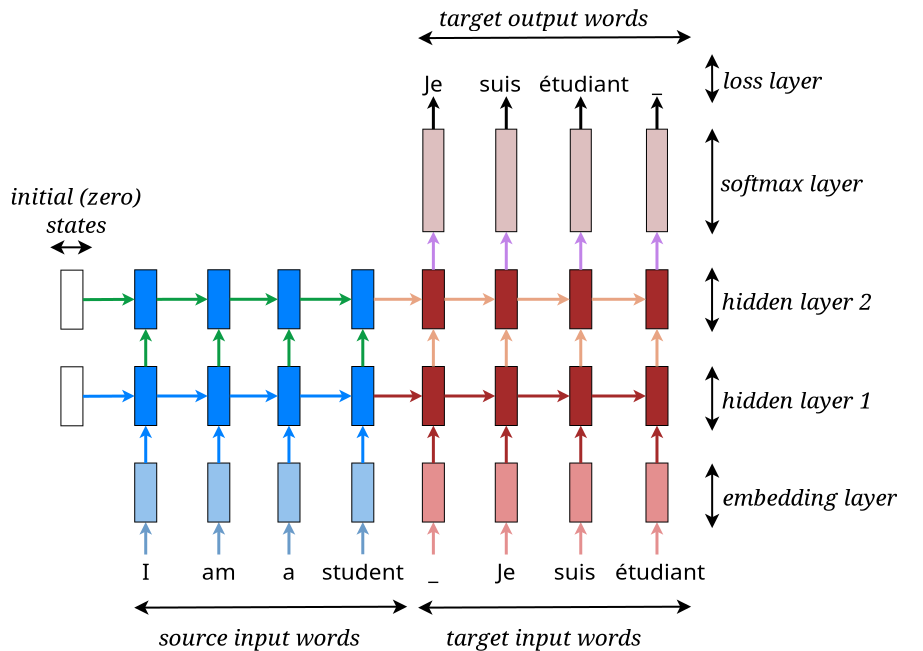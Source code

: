 <?xml version="1.0" encoding="UTF-8"?>
<dia:diagram xmlns:dia="http://www.lysator.liu.se/~alla/dia/">
  <dia:layer name="Background" visible="true" active="true">
    <dia:object type="Flowchart - Box" version="0" id="O0">
      <dia:attribute name="obj_pos">
        <dia:point val="7.079,6.125"/>
      </dia:attribute>
      <dia:attribute name="obj_bb">
        <dia:rectangle val="7.054,6.1;8.204,9.1"/>
      </dia:attribute>
      <dia:attribute name="elem_corner">
        <dia:point val="7.079,6.125"/>
      </dia:attribute>
      <dia:attribute name="elem_width">
        <dia:real val="1.1"/>
      </dia:attribute>
      <dia:attribute name="elem_height">
        <dia:real val="2.95"/>
      </dia:attribute>
      <dia:attribute name="border_width">
        <dia:real val="0.05"/>
      </dia:attribute>
      <dia:attribute name="inner_color">
        <dia:color val="#0081ff"/>
      </dia:attribute>
      <dia:attribute name="show_background">
        <dia:boolean val="true"/>
      </dia:attribute>
      <dia:attribute name="padding">
        <dia:real val="0.5"/>
      </dia:attribute>
      <dia:attribute name="text">
        <dia:composite type="text">
          <dia:attribute name="string">
            <dia:string>##</dia:string>
          </dia:attribute>
          <dia:attribute name="font">
            <dia:font family="sans" style="0" name="Helvetica"/>
          </dia:attribute>
          <dia:attribute name="height">
            <dia:real val="0.8"/>
          </dia:attribute>
          <dia:attribute name="pos">
            <dia:point val="7.629,7.795"/>
          </dia:attribute>
          <dia:attribute name="color">
            <dia:color val="#000000"/>
          </dia:attribute>
          <dia:attribute name="alignment">
            <dia:enum val="1"/>
          </dia:attribute>
        </dia:composite>
      </dia:attribute>
    </dia:object>
    <dia:object type="Flowchart - Box" version="0" id="O1">
      <dia:attribute name="obj_pos">
        <dia:point val="10.588,6.125"/>
      </dia:attribute>
      <dia:attribute name="obj_bb">
        <dia:rectangle val="10.562,6.1;11.713,9.1"/>
      </dia:attribute>
      <dia:attribute name="elem_corner">
        <dia:point val="10.588,6.125"/>
      </dia:attribute>
      <dia:attribute name="elem_width">
        <dia:real val="1.1"/>
      </dia:attribute>
      <dia:attribute name="elem_height">
        <dia:real val="2.95"/>
      </dia:attribute>
      <dia:attribute name="border_width">
        <dia:real val="0.05"/>
      </dia:attribute>
      <dia:attribute name="inner_color">
        <dia:color val="#0081ff"/>
      </dia:attribute>
      <dia:attribute name="show_background">
        <dia:boolean val="true"/>
      </dia:attribute>
      <dia:attribute name="padding">
        <dia:real val="0.5"/>
      </dia:attribute>
      <dia:attribute name="text">
        <dia:composite type="text">
          <dia:attribute name="string">
            <dia:string>##</dia:string>
          </dia:attribute>
          <dia:attribute name="font">
            <dia:font family="sans" style="0" name="Helvetica"/>
          </dia:attribute>
          <dia:attribute name="height">
            <dia:real val="0.8"/>
          </dia:attribute>
          <dia:attribute name="pos">
            <dia:point val="11.137,7.795"/>
          </dia:attribute>
          <dia:attribute name="color">
            <dia:color val="#000000"/>
          </dia:attribute>
          <dia:attribute name="alignment">
            <dia:enum val="1"/>
          </dia:attribute>
        </dia:composite>
      </dia:attribute>
    </dia:object>
    <dia:object type="Flowchart - Box" version="0" id="O2">
      <dia:attribute name="obj_pos">
        <dia:point val="14.279,6.125"/>
      </dia:attribute>
      <dia:attribute name="obj_bb">
        <dia:rectangle val="14.254,6.1;15.404,9.1"/>
      </dia:attribute>
      <dia:attribute name="elem_corner">
        <dia:point val="14.279,6.125"/>
      </dia:attribute>
      <dia:attribute name="elem_width">
        <dia:real val="1.1"/>
      </dia:attribute>
      <dia:attribute name="elem_height">
        <dia:real val="2.95"/>
      </dia:attribute>
      <dia:attribute name="border_width">
        <dia:real val="0.05"/>
      </dia:attribute>
      <dia:attribute name="inner_color">
        <dia:color val="#0081ff"/>
      </dia:attribute>
      <dia:attribute name="show_background">
        <dia:boolean val="true"/>
      </dia:attribute>
      <dia:attribute name="padding">
        <dia:real val="0.5"/>
      </dia:attribute>
      <dia:attribute name="text">
        <dia:composite type="text">
          <dia:attribute name="string">
            <dia:string>##</dia:string>
          </dia:attribute>
          <dia:attribute name="font">
            <dia:font family="sans" style="0" name="Helvetica"/>
          </dia:attribute>
          <dia:attribute name="height">
            <dia:real val="0.8"/>
          </dia:attribute>
          <dia:attribute name="pos">
            <dia:point val="14.829,7.795"/>
          </dia:attribute>
          <dia:attribute name="color">
            <dia:color val="#000000"/>
          </dia:attribute>
          <dia:attribute name="alignment">
            <dia:enum val="1"/>
          </dia:attribute>
        </dia:composite>
      </dia:attribute>
    </dia:object>
    <dia:object type="Flowchart - Box" version="0" id="O3">
      <dia:attribute name="obj_pos">
        <dia:point val="17.808,6.125"/>
      </dia:attribute>
      <dia:attribute name="obj_bb">
        <dia:rectangle val="17.782,6.1;18.933,9.1"/>
      </dia:attribute>
      <dia:attribute name="elem_corner">
        <dia:point val="17.808,6.125"/>
      </dia:attribute>
      <dia:attribute name="elem_width">
        <dia:real val="1.1"/>
      </dia:attribute>
      <dia:attribute name="elem_height">
        <dia:real val="2.95"/>
      </dia:attribute>
      <dia:attribute name="border_width">
        <dia:real val="0.05"/>
      </dia:attribute>
      <dia:attribute name="inner_color">
        <dia:color val="#a52a2a"/>
      </dia:attribute>
      <dia:attribute name="show_background">
        <dia:boolean val="true"/>
      </dia:attribute>
      <dia:attribute name="padding">
        <dia:real val="0.5"/>
      </dia:attribute>
      <dia:attribute name="text">
        <dia:composite type="text">
          <dia:attribute name="string">
            <dia:string>##</dia:string>
          </dia:attribute>
          <dia:attribute name="font">
            <dia:font family="sans" style="0" name="Helvetica"/>
          </dia:attribute>
          <dia:attribute name="height">
            <dia:real val="0.8"/>
          </dia:attribute>
          <dia:attribute name="pos">
            <dia:point val="18.358,7.795"/>
          </dia:attribute>
          <dia:attribute name="color">
            <dia:color val="#000000"/>
          </dia:attribute>
          <dia:attribute name="alignment">
            <dia:enum val="1"/>
          </dia:attribute>
        </dia:composite>
      </dia:attribute>
    </dia:object>
    <dia:object type="Flowchart - Box" version="0" id="O4">
      <dia:attribute name="obj_pos">
        <dia:point val="21.453,6.125"/>
      </dia:attribute>
      <dia:attribute name="obj_bb">
        <dia:rectangle val="21.427,6.1;22.578,9.1"/>
      </dia:attribute>
      <dia:attribute name="elem_corner">
        <dia:point val="21.453,6.125"/>
      </dia:attribute>
      <dia:attribute name="elem_width">
        <dia:real val="1.1"/>
      </dia:attribute>
      <dia:attribute name="elem_height">
        <dia:real val="2.95"/>
      </dia:attribute>
      <dia:attribute name="border_width">
        <dia:real val="0.05"/>
      </dia:attribute>
      <dia:attribute name="inner_color">
        <dia:color val="#a52a2a"/>
      </dia:attribute>
      <dia:attribute name="show_background">
        <dia:boolean val="true"/>
      </dia:attribute>
      <dia:attribute name="padding">
        <dia:real val="0.5"/>
      </dia:attribute>
      <dia:attribute name="text">
        <dia:composite type="text">
          <dia:attribute name="string">
            <dia:string>##</dia:string>
          </dia:attribute>
          <dia:attribute name="font">
            <dia:font family="sans" style="0" name="Helvetica"/>
          </dia:attribute>
          <dia:attribute name="height">
            <dia:real val="0.8"/>
          </dia:attribute>
          <dia:attribute name="pos">
            <dia:point val="22.003,7.795"/>
          </dia:attribute>
          <dia:attribute name="color">
            <dia:color val="#000000"/>
          </dia:attribute>
          <dia:attribute name="alignment">
            <dia:enum val="1"/>
          </dia:attribute>
        </dia:composite>
      </dia:attribute>
    </dia:object>
    <dia:object type="Flowchart - Box" version="0" id="O5">
      <dia:attribute name="obj_pos">
        <dia:point val="25.177,6.125"/>
      </dia:attribute>
      <dia:attribute name="obj_bb">
        <dia:rectangle val="25.152,6.1;26.302,9.1"/>
      </dia:attribute>
      <dia:attribute name="elem_corner">
        <dia:point val="25.177,6.125"/>
      </dia:attribute>
      <dia:attribute name="elem_width">
        <dia:real val="1.1"/>
      </dia:attribute>
      <dia:attribute name="elem_height">
        <dia:real val="2.95"/>
      </dia:attribute>
      <dia:attribute name="border_width">
        <dia:real val="0.05"/>
      </dia:attribute>
      <dia:attribute name="inner_color">
        <dia:color val="#a52a2a"/>
      </dia:attribute>
      <dia:attribute name="show_background">
        <dia:boolean val="true"/>
      </dia:attribute>
      <dia:attribute name="padding">
        <dia:real val="0.5"/>
      </dia:attribute>
      <dia:attribute name="text">
        <dia:composite type="text">
          <dia:attribute name="string">
            <dia:string>##</dia:string>
          </dia:attribute>
          <dia:attribute name="font">
            <dia:font family="sans" style="0" name="Helvetica"/>
          </dia:attribute>
          <dia:attribute name="height">
            <dia:real val="0.8"/>
          </dia:attribute>
          <dia:attribute name="pos">
            <dia:point val="25.727,7.795"/>
          </dia:attribute>
          <dia:attribute name="color">
            <dia:color val="#000000"/>
          </dia:attribute>
          <dia:attribute name="alignment">
            <dia:enum val="1"/>
          </dia:attribute>
        </dia:composite>
      </dia:attribute>
    </dia:object>
    <dia:object type="Flowchart - Box" version="0" id="O6">
      <dia:attribute name="obj_pos">
        <dia:point val="28.988,6.125"/>
      </dia:attribute>
      <dia:attribute name="obj_bb">
        <dia:rectangle val="28.962,6.1;30.113,9.1"/>
      </dia:attribute>
      <dia:attribute name="elem_corner">
        <dia:point val="28.988,6.125"/>
      </dia:attribute>
      <dia:attribute name="elem_width">
        <dia:real val="1.1"/>
      </dia:attribute>
      <dia:attribute name="elem_height">
        <dia:real val="2.95"/>
      </dia:attribute>
      <dia:attribute name="border_width">
        <dia:real val="0.05"/>
      </dia:attribute>
      <dia:attribute name="inner_color">
        <dia:color val="#a52a2a"/>
      </dia:attribute>
      <dia:attribute name="show_background">
        <dia:boolean val="true"/>
      </dia:attribute>
      <dia:attribute name="padding">
        <dia:real val="0.5"/>
      </dia:attribute>
      <dia:attribute name="text">
        <dia:composite type="text">
          <dia:attribute name="string">
            <dia:string>##</dia:string>
          </dia:attribute>
          <dia:attribute name="font">
            <dia:font family="sans" style="0" name="Helvetica"/>
          </dia:attribute>
          <dia:attribute name="height">
            <dia:real val="0.8"/>
          </dia:attribute>
          <dia:attribute name="pos">
            <dia:point val="29.538,7.795"/>
          </dia:attribute>
          <dia:attribute name="color">
            <dia:color val="#000000"/>
          </dia:attribute>
          <dia:attribute name="alignment">
            <dia:enum val="1"/>
          </dia:attribute>
        </dia:composite>
      </dia:attribute>
    </dia:object>
    <dia:object type="Standard - Line" version="0" id="O7">
      <dia:attribute name="obj_pos">
        <dia:point val="8.179,7.6"/>
      </dia:attribute>
      <dia:attribute name="obj_bb">
        <dia:rectangle val="8.104,7.282;10.755,7.918"/>
      </dia:attribute>
      <dia:attribute name="conn_endpoints">
        <dia:point val="8.179,7.6"/>
        <dia:point val="10.588,7.6"/>
      </dia:attribute>
      <dia:attribute name="numcp">
        <dia:int val="1"/>
      </dia:attribute>
      <dia:attribute name="line_color">
        <dia:color val="#0b9c45"/>
      </dia:attribute>
      <dia:attribute name="line_width">
        <dia:real val="0.15"/>
      </dia:attribute>
      <dia:attribute name="end_arrow">
        <dia:enum val="22"/>
      </dia:attribute>
      <dia:attribute name="end_arrow_length">
        <dia:real val="0.3"/>
      </dia:attribute>
      <dia:attribute name="end_arrow_width">
        <dia:real val="0.3"/>
      </dia:attribute>
      <dia:connections>
        <dia:connection handle="0" to="O0" connection="8"/>
        <dia:connection handle="1" to="O1" connection="7"/>
      </dia:connections>
    </dia:object>
    <dia:object type="Standard - Line" version="0" id="O8">
      <dia:attribute name="obj_pos">
        <dia:point val="11.688,7.6"/>
      </dia:attribute>
      <dia:attribute name="obj_bb">
        <dia:rectangle val="11.613,7.282;14.447,7.918"/>
      </dia:attribute>
      <dia:attribute name="conn_endpoints">
        <dia:point val="11.688,7.6"/>
        <dia:point val="14.279,7.6"/>
      </dia:attribute>
      <dia:attribute name="numcp">
        <dia:int val="1"/>
      </dia:attribute>
      <dia:attribute name="line_color">
        <dia:color val="#0b9c45"/>
      </dia:attribute>
      <dia:attribute name="line_width">
        <dia:real val="0.15"/>
      </dia:attribute>
      <dia:attribute name="end_arrow">
        <dia:enum val="22"/>
      </dia:attribute>
      <dia:attribute name="end_arrow_length">
        <dia:real val="0.3"/>
      </dia:attribute>
      <dia:attribute name="end_arrow_width">
        <dia:real val="0.3"/>
      </dia:attribute>
      <dia:connections>
        <dia:connection handle="0" to="O1" connection="8"/>
        <dia:connection handle="1" to="O2" connection="7"/>
      </dia:connections>
    </dia:object>
    <dia:object type="Standard - Line" version="0" id="O9">
      <dia:attribute name="obj_pos">
        <dia:point val="15.379,7.6"/>
      </dia:attribute>
      <dia:attribute name="obj_bb">
        <dia:rectangle val="15.304,7.282;17.975,7.918"/>
      </dia:attribute>
      <dia:attribute name="conn_endpoints">
        <dia:point val="15.379,7.6"/>
        <dia:point val="17.808,7.6"/>
      </dia:attribute>
      <dia:attribute name="numcp">
        <dia:int val="1"/>
      </dia:attribute>
      <dia:attribute name="line_color">
        <dia:color val="#e8a483"/>
      </dia:attribute>
      <dia:attribute name="line_width">
        <dia:real val="0.15"/>
      </dia:attribute>
      <dia:attribute name="end_arrow">
        <dia:enum val="22"/>
      </dia:attribute>
      <dia:attribute name="end_arrow_length">
        <dia:real val="0.3"/>
      </dia:attribute>
      <dia:attribute name="end_arrow_width">
        <dia:real val="0.3"/>
      </dia:attribute>
      <dia:connections>
        <dia:connection handle="0" to="O2" connection="8"/>
        <dia:connection handle="1" to="O3" connection="7"/>
      </dia:connections>
    </dia:object>
    <dia:object type="Standard - Line" version="0" id="O10">
      <dia:attribute name="obj_pos">
        <dia:point val="18.907,7.6"/>
      </dia:attribute>
      <dia:attribute name="obj_bb">
        <dia:rectangle val="18.832,7.282;21.62,7.918"/>
      </dia:attribute>
      <dia:attribute name="conn_endpoints">
        <dia:point val="18.907,7.6"/>
        <dia:point val="21.453,7.6"/>
      </dia:attribute>
      <dia:attribute name="numcp">
        <dia:int val="1"/>
      </dia:attribute>
      <dia:attribute name="line_color">
        <dia:color val="#e8a483"/>
      </dia:attribute>
      <dia:attribute name="line_width">
        <dia:real val="0.15"/>
      </dia:attribute>
      <dia:attribute name="end_arrow">
        <dia:enum val="22"/>
      </dia:attribute>
      <dia:attribute name="end_arrow_length">
        <dia:real val="0.3"/>
      </dia:attribute>
      <dia:attribute name="end_arrow_width">
        <dia:real val="0.3"/>
      </dia:attribute>
      <dia:connections>
        <dia:connection handle="0" to="O3" connection="8"/>
        <dia:connection handle="1" to="O4" connection="7"/>
      </dia:connections>
    </dia:object>
    <dia:object type="Standard - Line" version="0" id="O11">
      <dia:attribute name="obj_pos">
        <dia:point val="22.552,7.6"/>
      </dia:attribute>
      <dia:attribute name="obj_bb">
        <dia:rectangle val="22.477,7.282;25.345,7.918"/>
      </dia:attribute>
      <dia:attribute name="conn_endpoints">
        <dia:point val="22.552,7.6"/>
        <dia:point val="25.177,7.6"/>
      </dia:attribute>
      <dia:attribute name="numcp">
        <dia:int val="1"/>
      </dia:attribute>
      <dia:attribute name="line_color">
        <dia:color val="#e8a483"/>
      </dia:attribute>
      <dia:attribute name="line_width">
        <dia:real val="0.15"/>
      </dia:attribute>
      <dia:attribute name="end_arrow">
        <dia:enum val="22"/>
      </dia:attribute>
      <dia:attribute name="end_arrow_length">
        <dia:real val="0.3"/>
      </dia:attribute>
      <dia:attribute name="end_arrow_width">
        <dia:real val="0.3"/>
      </dia:attribute>
      <dia:connections>
        <dia:connection handle="0" to="O4" connection="8"/>
        <dia:connection handle="1" to="O5" connection="7"/>
      </dia:connections>
    </dia:object>
    <dia:object type="Standard - Line" version="0" id="O12">
      <dia:attribute name="obj_pos">
        <dia:point val="26.277,7.6"/>
      </dia:attribute>
      <dia:attribute name="obj_bb">
        <dia:rectangle val="26.203,7.282;29.155,7.918"/>
      </dia:attribute>
      <dia:attribute name="conn_endpoints">
        <dia:point val="26.277,7.6"/>
        <dia:point val="28.988,7.6"/>
      </dia:attribute>
      <dia:attribute name="numcp">
        <dia:int val="1"/>
      </dia:attribute>
      <dia:attribute name="line_color">
        <dia:color val="#e8a483"/>
      </dia:attribute>
      <dia:attribute name="line_width">
        <dia:real val="0.15"/>
      </dia:attribute>
      <dia:attribute name="end_arrow">
        <dia:enum val="22"/>
      </dia:attribute>
      <dia:attribute name="end_arrow_length">
        <dia:real val="0.3"/>
      </dia:attribute>
      <dia:attribute name="end_arrow_width">
        <dia:real val="0.3"/>
      </dia:attribute>
      <dia:connections>
        <dia:connection handle="0" to="O5" connection="8"/>
        <dia:connection handle="1" to="O6" connection="7"/>
      </dia:connections>
    </dia:object>
    <dia:object type="Flowchart - Box" version="0" id="O13">
      <dia:attribute name="obj_pos">
        <dia:point val="7.079,10.961"/>
      </dia:attribute>
      <dia:attribute name="obj_bb">
        <dia:rectangle val="7.054,10.936;8.204,13.936"/>
      </dia:attribute>
      <dia:attribute name="elem_corner">
        <dia:point val="7.079,10.961"/>
      </dia:attribute>
      <dia:attribute name="elem_width">
        <dia:real val="1.1"/>
      </dia:attribute>
      <dia:attribute name="elem_height">
        <dia:real val="2.95"/>
      </dia:attribute>
      <dia:attribute name="border_width">
        <dia:real val="0.05"/>
      </dia:attribute>
      <dia:attribute name="inner_color">
        <dia:color val="#0081ff"/>
      </dia:attribute>
      <dia:attribute name="show_background">
        <dia:boolean val="true"/>
      </dia:attribute>
      <dia:attribute name="padding">
        <dia:real val="0.5"/>
      </dia:attribute>
      <dia:attribute name="text">
        <dia:composite type="text">
          <dia:attribute name="string">
            <dia:string>##</dia:string>
          </dia:attribute>
          <dia:attribute name="font">
            <dia:font family="sans" style="0" name="Helvetica"/>
          </dia:attribute>
          <dia:attribute name="height">
            <dia:real val="0.8"/>
          </dia:attribute>
          <dia:attribute name="pos">
            <dia:point val="7.629,12.631"/>
          </dia:attribute>
          <dia:attribute name="color">
            <dia:color val="#000000"/>
          </dia:attribute>
          <dia:attribute name="alignment">
            <dia:enum val="1"/>
          </dia:attribute>
        </dia:composite>
      </dia:attribute>
    </dia:object>
    <dia:object type="Flowchart - Box" version="0" id="O14">
      <dia:attribute name="obj_pos">
        <dia:point val="10.588,10.961"/>
      </dia:attribute>
      <dia:attribute name="obj_bb">
        <dia:rectangle val="10.562,10.936;11.713,13.936"/>
      </dia:attribute>
      <dia:attribute name="elem_corner">
        <dia:point val="10.588,10.961"/>
      </dia:attribute>
      <dia:attribute name="elem_width">
        <dia:real val="1.1"/>
      </dia:attribute>
      <dia:attribute name="elem_height">
        <dia:real val="2.95"/>
      </dia:attribute>
      <dia:attribute name="border_width">
        <dia:real val="0.05"/>
      </dia:attribute>
      <dia:attribute name="inner_color">
        <dia:color val="#0081ff"/>
      </dia:attribute>
      <dia:attribute name="show_background">
        <dia:boolean val="true"/>
      </dia:attribute>
      <dia:attribute name="padding">
        <dia:real val="0.5"/>
      </dia:attribute>
      <dia:attribute name="text">
        <dia:composite type="text">
          <dia:attribute name="string">
            <dia:string>##</dia:string>
          </dia:attribute>
          <dia:attribute name="font">
            <dia:font family="sans" style="0" name="Helvetica"/>
          </dia:attribute>
          <dia:attribute name="height">
            <dia:real val="0.8"/>
          </dia:attribute>
          <dia:attribute name="pos">
            <dia:point val="11.137,12.631"/>
          </dia:attribute>
          <dia:attribute name="color">
            <dia:color val="#000000"/>
          </dia:attribute>
          <dia:attribute name="alignment">
            <dia:enum val="1"/>
          </dia:attribute>
        </dia:composite>
      </dia:attribute>
    </dia:object>
    <dia:object type="Flowchart - Box" version="0" id="O15">
      <dia:attribute name="obj_pos">
        <dia:point val="14.279,10.961"/>
      </dia:attribute>
      <dia:attribute name="obj_bb">
        <dia:rectangle val="14.254,10.936;15.404,13.936"/>
      </dia:attribute>
      <dia:attribute name="elem_corner">
        <dia:point val="14.279,10.961"/>
      </dia:attribute>
      <dia:attribute name="elem_width">
        <dia:real val="1.1"/>
      </dia:attribute>
      <dia:attribute name="elem_height">
        <dia:real val="2.95"/>
      </dia:attribute>
      <dia:attribute name="border_width">
        <dia:real val="0.05"/>
      </dia:attribute>
      <dia:attribute name="inner_color">
        <dia:color val="#0081ff"/>
      </dia:attribute>
      <dia:attribute name="show_background">
        <dia:boolean val="true"/>
      </dia:attribute>
      <dia:attribute name="padding">
        <dia:real val="0.5"/>
      </dia:attribute>
      <dia:attribute name="text">
        <dia:composite type="text">
          <dia:attribute name="string">
            <dia:string>##</dia:string>
          </dia:attribute>
          <dia:attribute name="font">
            <dia:font family="sans" style="0" name="Helvetica"/>
          </dia:attribute>
          <dia:attribute name="height">
            <dia:real val="0.8"/>
          </dia:attribute>
          <dia:attribute name="pos">
            <dia:point val="14.829,12.631"/>
          </dia:attribute>
          <dia:attribute name="color">
            <dia:color val="#000000"/>
          </dia:attribute>
          <dia:attribute name="alignment">
            <dia:enum val="1"/>
          </dia:attribute>
        </dia:composite>
      </dia:attribute>
    </dia:object>
    <dia:object type="Flowchart - Box" version="0" id="O16">
      <dia:attribute name="obj_pos">
        <dia:point val="17.808,10.961"/>
      </dia:attribute>
      <dia:attribute name="obj_bb">
        <dia:rectangle val="17.782,10.936;18.933,13.936"/>
      </dia:attribute>
      <dia:attribute name="elem_corner">
        <dia:point val="17.808,10.961"/>
      </dia:attribute>
      <dia:attribute name="elem_width">
        <dia:real val="1.1"/>
      </dia:attribute>
      <dia:attribute name="elem_height">
        <dia:real val="2.95"/>
      </dia:attribute>
      <dia:attribute name="border_width">
        <dia:real val="0.05"/>
      </dia:attribute>
      <dia:attribute name="inner_color">
        <dia:color val="#a52a2a"/>
      </dia:attribute>
      <dia:attribute name="show_background">
        <dia:boolean val="true"/>
      </dia:attribute>
      <dia:attribute name="padding">
        <dia:real val="0.5"/>
      </dia:attribute>
      <dia:attribute name="text">
        <dia:composite type="text">
          <dia:attribute name="string">
            <dia:string>##</dia:string>
          </dia:attribute>
          <dia:attribute name="font">
            <dia:font family="sans" style="0" name="Helvetica"/>
          </dia:attribute>
          <dia:attribute name="height">
            <dia:real val="0.8"/>
          </dia:attribute>
          <dia:attribute name="pos">
            <dia:point val="18.358,12.631"/>
          </dia:attribute>
          <dia:attribute name="color">
            <dia:color val="#000000"/>
          </dia:attribute>
          <dia:attribute name="alignment">
            <dia:enum val="1"/>
          </dia:attribute>
        </dia:composite>
      </dia:attribute>
    </dia:object>
    <dia:object type="Flowchart - Box" version="0" id="O17">
      <dia:attribute name="obj_pos">
        <dia:point val="21.453,10.961"/>
      </dia:attribute>
      <dia:attribute name="obj_bb">
        <dia:rectangle val="21.427,10.936;22.578,13.936"/>
      </dia:attribute>
      <dia:attribute name="elem_corner">
        <dia:point val="21.453,10.961"/>
      </dia:attribute>
      <dia:attribute name="elem_width">
        <dia:real val="1.1"/>
      </dia:attribute>
      <dia:attribute name="elem_height">
        <dia:real val="2.95"/>
      </dia:attribute>
      <dia:attribute name="border_width">
        <dia:real val="0.05"/>
      </dia:attribute>
      <dia:attribute name="inner_color">
        <dia:color val="#a52a2a"/>
      </dia:attribute>
      <dia:attribute name="show_background">
        <dia:boolean val="true"/>
      </dia:attribute>
      <dia:attribute name="padding">
        <dia:real val="0.5"/>
      </dia:attribute>
      <dia:attribute name="text">
        <dia:composite type="text">
          <dia:attribute name="string">
            <dia:string>##</dia:string>
          </dia:attribute>
          <dia:attribute name="font">
            <dia:font family="sans" style="0" name="Helvetica"/>
          </dia:attribute>
          <dia:attribute name="height">
            <dia:real val="0.8"/>
          </dia:attribute>
          <dia:attribute name="pos">
            <dia:point val="22.003,12.631"/>
          </dia:attribute>
          <dia:attribute name="color">
            <dia:color val="#000000"/>
          </dia:attribute>
          <dia:attribute name="alignment">
            <dia:enum val="1"/>
          </dia:attribute>
        </dia:composite>
      </dia:attribute>
    </dia:object>
    <dia:object type="Flowchart - Box" version="0" id="O18">
      <dia:attribute name="obj_pos">
        <dia:point val="25.177,10.961"/>
      </dia:attribute>
      <dia:attribute name="obj_bb">
        <dia:rectangle val="25.152,10.936;26.302,13.936"/>
      </dia:attribute>
      <dia:attribute name="elem_corner">
        <dia:point val="25.177,10.961"/>
      </dia:attribute>
      <dia:attribute name="elem_width">
        <dia:real val="1.1"/>
      </dia:attribute>
      <dia:attribute name="elem_height">
        <dia:real val="2.95"/>
      </dia:attribute>
      <dia:attribute name="border_width">
        <dia:real val="0.05"/>
      </dia:attribute>
      <dia:attribute name="inner_color">
        <dia:color val="#a52a2a"/>
      </dia:attribute>
      <dia:attribute name="show_background">
        <dia:boolean val="true"/>
      </dia:attribute>
      <dia:attribute name="padding">
        <dia:real val="0.5"/>
      </dia:attribute>
      <dia:attribute name="text">
        <dia:composite type="text">
          <dia:attribute name="string">
            <dia:string>##</dia:string>
          </dia:attribute>
          <dia:attribute name="font">
            <dia:font family="sans" style="0" name="Helvetica"/>
          </dia:attribute>
          <dia:attribute name="height">
            <dia:real val="0.8"/>
          </dia:attribute>
          <dia:attribute name="pos">
            <dia:point val="25.727,12.631"/>
          </dia:attribute>
          <dia:attribute name="color">
            <dia:color val="#000000"/>
          </dia:attribute>
          <dia:attribute name="alignment">
            <dia:enum val="1"/>
          </dia:attribute>
        </dia:composite>
      </dia:attribute>
    </dia:object>
    <dia:object type="Flowchart - Box" version="0" id="O19">
      <dia:attribute name="obj_pos">
        <dia:point val="28.988,10.961"/>
      </dia:attribute>
      <dia:attribute name="obj_bb">
        <dia:rectangle val="28.962,10.936;30.113,13.936"/>
      </dia:attribute>
      <dia:attribute name="elem_corner">
        <dia:point val="28.988,10.961"/>
      </dia:attribute>
      <dia:attribute name="elem_width">
        <dia:real val="1.1"/>
      </dia:attribute>
      <dia:attribute name="elem_height">
        <dia:real val="2.95"/>
      </dia:attribute>
      <dia:attribute name="border_width">
        <dia:real val="0.05"/>
      </dia:attribute>
      <dia:attribute name="inner_color">
        <dia:color val="#a52a2a"/>
      </dia:attribute>
      <dia:attribute name="show_background">
        <dia:boolean val="true"/>
      </dia:attribute>
      <dia:attribute name="padding">
        <dia:real val="0.5"/>
      </dia:attribute>
      <dia:attribute name="text">
        <dia:composite type="text">
          <dia:attribute name="string">
            <dia:string>##</dia:string>
          </dia:attribute>
          <dia:attribute name="font">
            <dia:font family="sans" style="0" name="Helvetica"/>
          </dia:attribute>
          <dia:attribute name="height">
            <dia:real val="0.8"/>
          </dia:attribute>
          <dia:attribute name="pos">
            <dia:point val="29.538,12.631"/>
          </dia:attribute>
          <dia:attribute name="color">
            <dia:color val="#000000"/>
          </dia:attribute>
          <dia:attribute name="alignment">
            <dia:enum val="1"/>
          </dia:attribute>
        </dia:composite>
      </dia:attribute>
    </dia:object>
    <dia:object type="Standard - Line" version="0" id="O20">
      <dia:attribute name="obj_pos">
        <dia:point val="8.179,12.436"/>
      </dia:attribute>
      <dia:attribute name="obj_bb">
        <dia:rectangle val="8.104,12.118;10.755,12.754"/>
      </dia:attribute>
      <dia:attribute name="conn_endpoints">
        <dia:point val="8.179,12.436"/>
        <dia:point val="10.588,12.436"/>
      </dia:attribute>
      <dia:attribute name="numcp">
        <dia:int val="1"/>
      </dia:attribute>
      <dia:attribute name="line_color">
        <dia:color val="#0081ff"/>
      </dia:attribute>
      <dia:attribute name="line_width">
        <dia:real val="0.15"/>
      </dia:attribute>
      <dia:attribute name="end_arrow">
        <dia:enum val="22"/>
      </dia:attribute>
      <dia:attribute name="end_arrow_length">
        <dia:real val="0.3"/>
      </dia:attribute>
      <dia:attribute name="end_arrow_width">
        <dia:real val="0.3"/>
      </dia:attribute>
      <dia:connections>
        <dia:connection handle="0" to="O13" connection="8"/>
        <dia:connection handle="1" to="O14" connection="7"/>
      </dia:connections>
    </dia:object>
    <dia:object type="Standard - Line" version="0" id="O21">
      <dia:attribute name="obj_pos">
        <dia:point val="11.688,12.436"/>
      </dia:attribute>
      <dia:attribute name="obj_bb">
        <dia:rectangle val="11.613,12.118;14.447,12.754"/>
      </dia:attribute>
      <dia:attribute name="conn_endpoints">
        <dia:point val="11.688,12.436"/>
        <dia:point val="14.279,12.436"/>
      </dia:attribute>
      <dia:attribute name="numcp">
        <dia:int val="1"/>
      </dia:attribute>
      <dia:attribute name="line_color">
        <dia:color val="#0081ff"/>
      </dia:attribute>
      <dia:attribute name="line_width">
        <dia:real val="0.15"/>
      </dia:attribute>
      <dia:attribute name="end_arrow">
        <dia:enum val="22"/>
      </dia:attribute>
      <dia:attribute name="end_arrow_length">
        <dia:real val="0.3"/>
      </dia:attribute>
      <dia:attribute name="end_arrow_width">
        <dia:real val="0.3"/>
      </dia:attribute>
      <dia:connections>
        <dia:connection handle="0" to="O14" connection="8"/>
        <dia:connection handle="1" to="O15" connection="7"/>
      </dia:connections>
    </dia:object>
    <dia:object type="Standard - Line" version="0" id="O22">
      <dia:attribute name="obj_pos">
        <dia:point val="15.379,12.436"/>
      </dia:attribute>
      <dia:attribute name="obj_bb">
        <dia:rectangle val="15.304,12.118;17.975,12.754"/>
      </dia:attribute>
      <dia:attribute name="conn_endpoints">
        <dia:point val="15.379,12.436"/>
        <dia:point val="17.808,12.436"/>
      </dia:attribute>
      <dia:attribute name="numcp">
        <dia:int val="1"/>
      </dia:attribute>
      <dia:attribute name="line_color">
        <dia:color val="#a52a2a"/>
      </dia:attribute>
      <dia:attribute name="line_width">
        <dia:real val="0.15"/>
      </dia:attribute>
      <dia:attribute name="end_arrow">
        <dia:enum val="22"/>
      </dia:attribute>
      <dia:attribute name="end_arrow_length">
        <dia:real val="0.3"/>
      </dia:attribute>
      <dia:attribute name="end_arrow_width">
        <dia:real val="0.3"/>
      </dia:attribute>
      <dia:connections>
        <dia:connection handle="0" to="O15" connection="8"/>
        <dia:connection handle="1" to="O16" connection="7"/>
      </dia:connections>
    </dia:object>
    <dia:object type="Standard - Line" version="0" id="O23">
      <dia:attribute name="obj_pos">
        <dia:point val="18.907,12.436"/>
      </dia:attribute>
      <dia:attribute name="obj_bb">
        <dia:rectangle val="18.832,12.118;21.62,12.754"/>
      </dia:attribute>
      <dia:attribute name="conn_endpoints">
        <dia:point val="18.907,12.436"/>
        <dia:point val="21.453,12.436"/>
      </dia:attribute>
      <dia:attribute name="numcp">
        <dia:int val="1"/>
      </dia:attribute>
      <dia:attribute name="line_color">
        <dia:color val="#a52a2a"/>
      </dia:attribute>
      <dia:attribute name="line_width">
        <dia:real val="0.15"/>
      </dia:attribute>
      <dia:attribute name="end_arrow">
        <dia:enum val="22"/>
      </dia:attribute>
      <dia:attribute name="end_arrow_length">
        <dia:real val="0.3"/>
      </dia:attribute>
      <dia:attribute name="end_arrow_width">
        <dia:real val="0.3"/>
      </dia:attribute>
      <dia:connections>
        <dia:connection handle="0" to="O16" connection="8"/>
        <dia:connection handle="1" to="O17" connection="7"/>
      </dia:connections>
    </dia:object>
    <dia:object type="Standard - Line" version="0" id="O24">
      <dia:attribute name="obj_pos">
        <dia:point val="22.577,12.436"/>
      </dia:attribute>
      <dia:attribute name="obj_bb">
        <dia:rectangle val="22.502,12.118;25.345,12.754"/>
      </dia:attribute>
      <dia:attribute name="conn_endpoints">
        <dia:point val="22.577,12.436"/>
        <dia:point val="25.177,12.436"/>
      </dia:attribute>
      <dia:attribute name="numcp">
        <dia:int val="1"/>
      </dia:attribute>
      <dia:attribute name="line_color">
        <dia:color val="#a52a2a"/>
      </dia:attribute>
      <dia:attribute name="line_width">
        <dia:real val="0.15"/>
      </dia:attribute>
      <dia:attribute name="end_arrow">
        <dia:enum val="22"/>
      </dia:attribute>
      <dia:attribute name="end_arrow_length">
        <dia:real val="0.3"/>
      </dia:attribute>
      <dia:attribute name="end_arrow_width">
        <dia:real val="0.3"/>
      </dia:attribute>
      <dia:connections>
        <dia:connection handle="0" to="O17" connection="16"/>
        <dia:connection handle="1" to="O18" connection="7"/>
      </dia:connections>
    </dia:object>
    <dia:object type="Standard - Line" version="0" id="O25">
      <dia:attribute name="obj_pos">
        <dia:point val="26.277,12.436"/>
      </dia:attribute>
      <dia:attribute name="obj_bb">
        <dia:rectangle val="26.203,12.118;29.155,12.754"/>
      </dia:attribute>
      <dia:attribute name="conn_endpoints">
        <dia:point val="26.277,12.436"/>
        <dia:point val="28.988,12.436"/>
      </dia:attribute>
      <dia:attribute name="numcp">
        <dia:int val="1"/>
      </dia:attribute>
      <dia:attribute name="line_color">
        <dia:color val="#a52a2a"/>
      </dia:attribute>
      <dia:attribute name="line_width">
        <dia:real val="0.15"/>
      </dia:attribute>
      <dia:attribute name="end_arrow">
        <dia:enum val="22"/>
      </dia:attribute>
      <dia:attribute name="end_arrow_length">
        <dia:real val="0.3"/>
      </dia:attribute>
      <dia:attribute name="end_arrow_width">
        <dia:real val="0.3"/>
      </dia:attribute>
      <dia:connections>
        <dia:connection handle="0" to="O18" connection="8"/>
        <dia:connection handle="1" to="O19" connection="7"/>
      </dia:connections>
    </dia:object>
    <dia:object type="Standard - Line" version="0" id="O26">
      <dia:attribute name="obj_pos">
        <dia:point val="7.629,10.961"/>
      </dia:attribute>
      <dia:attribute name="obj_bb">
        <dia:rectangle val="7.311,8.907;7.946,11.036"/>
      </dia:attribute>
      <dia:attribute name="conn_endpoints">
        <dia:point val="7.629,10.961"/>
        <dia:point val="7.629,9.075"/>
      </dia:attribute>
      <dia:attribute name="numcp">
        <dia:int val="1"/>
      </dia:attribute>
      <dia:attribute name="line_color">
        <dia:color val="#0b9c45"/>
      </dia:attribute>
      <dia:attribute name="line_width">
        <dia:real val="0.15"/>
      </dia:attribute>
      <dia:attribute name="end_arrow">
        <dia:enum val="22"/>
      </dia:attribute>
      <dia:attribute name="end_arrow_length">
        <dia:real val="0.3"/>
      </dia:attribute>
      <dia:attribute name="end_arrow_width">
        <dia:real val="0.3"/>
      </dia:attribute>
      <dia:connections>
        <dia:connection handle="0" to="O13" connection="2"/>
        <dia:connection handle="1" to="O0" connection="13"/>
      </dia:connections>
    </dia:object>
    <dia:object type="Standard - Line" version="0" id="O27">
      <dia:attribute name="obj_pos">
        <dia:point val="11.137,10.961"/>
      </dia:attribute>
      <dia:attribute name="obj_bb">
        <dia:rectangle val="10.82,8.907;11.455,11.036"/>
      </dia:attribute>
      <dia:attribute name="conn_endpoints">
        <dia:point val="11.137,10.961"/>
        <dia:point val="11.137,9.075"/>
      </dia:attribute>
      <dia:attribute name="numcp">
        <dia:int val="1"/>
      </dia:attribute>
      <dia:attribute name="line_color">
        <dia:color val="#0b9c45"/>
      </dia:attribute>
      <dia:attribute name="line_width">
        <dia:real val="0.15"/>
      </dia:attribute>
      <dia:attribute name="end_arrow">
        <dia:enum val="22"/>
      </dia:attribute>
      <dia:attribute name="end_arrow_length">
        <dia:real val="0.3"/>
      </dia:attribute>
      <dia:attribute name="end_arrow_width">
        <dia:real val="0.3"/>
      </dia:attribute>
      <dia:connections>
        <dia:connection handle="0" to="O14" connection="2"/>
        <dia:connection handle="1" to="O1" connection="13"/>
      </dia:connections>
    </dia:object>
    <dia:object type="Standard - Line" version="0" id="O28">
      <dia:attribute name="obj_pos">
        <dia:point val="14.829,10.961"/>
      </dia:attribute>
      <dia:attribute name="obj_bb">
        <dia:rectangle val="14.511,8.907;15.146,11.036"/>
      </dia:attribute>
      <dia:attribute name="conn_endpoints">
        <dia:point val="14.829,10.961"/>
        <dia:point val="14.829,9.075"/>
      </dia:attribute>
      <dia:attribute name="numcp">
        <dia:int val="1"/>
      </dia:attribute>
      <dia:attribute name="line_color">
        <dia:color val="#0b9c45"/>
      </dia:attribute>
      <dia:attribute name="line_width">
        <dia:real val="0.15"/>
      </dia:attribute>
      <dia:attribute name="end_arrow">
        <dia:enum val="22"/>
      </dia:attribute>
      <dia:attribute name="end_arrow_length">
        <dia:real val="0.3"/>
      </dia:attribute>
      <dia:attribute name="end_arrow_width">
        <dia:real val="0.3"/>
      </dia:attribute>
      <dia:connections>
        <dia:connection handle="0" to="O15" connection="2"/>
        <dia:connection handle="1" to="O2" connection="13"/>
      </dia:connections>
    </dia:object>
    <dia:object type="Standard - Line" version="0" id="O29">
      <dia:attribute name="obj_pos">
        <dia:point val="18.358,10.961"/>
      </dia:attribute>
      <dia:attribute name="obj_bb">
        <dia:rectangle val="18.04,8.907;18.675,11.036"/>
      </dia:attribute>
      <dia:attribute name="conn_endpoints">
        <dia:point val="18.358,10.961"/>
        <dia:point val="18.358,9.075"/>
      </dia:attribute>
      <dia:attribute name="numcp">
        <dia:int val="1"/>
      </dia:attribute>
      <dia:attribute name="line_color">
        <dia:color val="#e8a483"/>
      </dia:attribute>
      <dia:attribute name="line_width">
        <dia:real val="0.15"/>
      </dia:attribute>
      <dia:attribute name="end_arrow">
        <dia:enum val="22"/>
      </dia:attribute>
      <dia:attribute name="end_arrow_length">
        <dia:real val="0.3"/>
      </dia:attribute>
      <dia:attribute name="end_arrow_width">
        <dia:real val="0.3"/>
      </dia:attribute>
      <dia:connections>
        <dia:connection handle="0" to="O16" connection="2"/>
        <dia:connection handle="1" to="O3" connection="13"/>
      </dia:connections>
    </dia:object>
    <dia:object type="Standard - Line" version="0" id="O30">
      <dia:attribute name="obj_pos">
        <dia:point val="22.003,10.961"/>
      </dia:attribute>
      <dia:attribute name="obj_bb">
        <dia:rectangle val="21.685,8.907;22.32,11.036"/>
      </dia:attribute>
      <dia:attribute name="conn_endpoints">
        <dia:point val="22.003,10.961"/>
        <dia:point val="22.003,9.075"/>
      </dia:attribute>
      <dia:attribute name="numcp">
        <dia:int val="1"/>
      </dia:attribute>
      <dia:attribute name="line_color">
        <dia:color val="#e8a483"/>
      </dia:attribute>
      <dia:attribute name="line_width">
        <dia:real val="0.15"/>
      </dia:attribute>
      <dia:attribute name="end_arrow">
        <dia:enum val="22"/>
      </dia:attribute>
      <dia:attribute name="end_arrow_length">
        <dia:real val="0.3"/>
      </dia:attribute>
      <dia:attribute name="end_arrow_width">
        <dia:real val="0.3"/>
      </dia:attribute>
      <dia:connections>
        <dia:connection handle="0" to="O17" connection="2"/>
        <dia:connection handle="1" to="O4" connection="13"/>
      </dia:connections>
    </dia:object>
    <dia:object type="Standard - Line" version="0" id="O31">
      <dia:attribute name="obj_pos">
        <dia:point val="25.727,10.961"/>
      </dia:attribute>
      <dia:attribute name="obj_bb">
        <dia:rectangle val="25.41,8.907;26.045,11.036"/>
      </dia:attribute>
      <dia:attribute name="conn_endpoints">
        <dia:point val="25.727,10.961"/>
        <dia:point val="25.727,9.075"/>
      </dia:attribute>
      <dia:attribute name="numcp">
        <dia:int val="1"/>
      </dia:attribute>
      <dia:attribute name="line_color">
        <dia:color val="#e8a483"/>
      </dia:attribute>
      <dia:attribute name="line_width">
        <dia:real val="0.15"/>
      </dia:attribute>
      <dia:attribute name="end_arrow">
        <dia:enum val="22"/>
      </dia:attribute>
      <dia:attribute name="end_arrow_length">
        <dia:real val="0.3"/>
      </dia:attribute>
      <dia:attribute name="end_arrow_width">
        <dia:real val="0.3"/>
      </dia:attribute>
      <dia:connections>
        <dia:connection handle="0" to="O18" connection="2"/>
        <dia:connection handle="1" to="O5" connection="13"/>
      </dia:connections>
    </dia:object>
    <dia:object type="Standard - Line" version="0" id="O32">
      <dia:attribute name="obj_pos">
        <dia:point val="29.538,10.961"/>
      </dia:attribute>
      <dia:attribute name="obj_bb">
        <dia:rectangle val="29.22,8.907;29.855,11.036"/>
      </dia:attribute>
      <dia:attribute name="conn_endpoints">
        <dia:point val="29.538,10.961"/>
        <dia:point val="29.538,9.075"/>
      </dia:attribute>
      <dia:attribute name="numcp">
        <dia:int val="1"/>
      </dia:attribute>
      <dia:attribute name="line_color">
        <dia:color val="#e8a483"/>
      </dia:attribute>
      <dia:attribute name="line_width">
        <dia:real val="0.15"/>
      </dia:attribute>
      <dia:attribute name="end_arrow">
        <dia:enum val="22"/>
      </dia:attribute>
      <dia:attribute name="end_arrow_length">
        <dia:real val="0.3"/>
      </dia:attribute>
      <dia:attribute name="end_arrow_width">
        <dia:real val="0.3"/>
      </dia:attribute>
      <dia:connections>
        <dia:connection handle="0" to="O19" connection="2"/>
        <dia:connection handle="1" to="O6" connection="13"/>
      </dia:connections>
    </dia:object>
    <dia:object type="Standard - Line" version="0" id="O33">
      <dia:attribute name="obj_pos">
        <dia:point val="7.629,20.387"/>
      </dia:attribute>
      <dia:attribute name="obj_bb">
        <dia:rectangle val="7.311,18.57;7.946,20.462"/>
      </dia:attribute>
      <dia:attribute name="conn_endpoints">
        <dia:point val="7.629,20.387"/>
        <dia:point val="7.629,18.738"/>
      </dia:attribute>
      <dia:attribute name="numcp">
        <dia:int val="1"/>
      </dia:attribute>
      <dia:attribute name="line_color">
        <dia:color val="#6a9bc9"/>
      </dia:attribute>
      <dia:attribute name="line_width">
        <dia:real val="0.15"/>
      </dia:attribute>
      <dia:attribute name="end_arrow">
        <dia:enum val="22"/>
      </dia:attribute>
      <dia:attribute name="end_arrow_length">
        <dia:real val="0.3"/>
      </dia:attribute>
      <dia:attribute name="end_arrow_width">
        <dia:real val="0.3"/>
      </dia:attribute>
      <dia:connections>
        <dia:connection handle="0" to="O65" connection="2"/>
        <dia:connection handle="1" to="O46" connection="13"/>
      </dia:connections>
    </dia:object>
    <dia:object type="Standard - Line" version="0" id="O34">
      <dia:attribute name="obj_pos">
        <dia:point val="11.137,20.387"/>
      </dia:attribute>
      <dia:attribute name="obj_bb">
        <dia:rectangle val="10.82,18.57;11.455,20.462"/>
      </dia:attribute>
      <dia:attribute name="conn_endpoints">
        <dia:point val="11.137,20.387"/>
        <dia:point val="11.137,18.738"/>
      </dia:attribute>
      <dia:attribute name="numcp">
        <dia:int val="1"/>
      </dia:attribute>
      <dia:attribute name="line_color">
        <dia:color val="#6a9bc9"/>
      </dia:attribute>
      <dia:attribute name="line_width">
        <dia:real val="0.15"/>
      </dia:attribute>
      <dia:attribute name="end_arrow">
        <dia:enum val="22"/>
      </dia:attribute>
      <dia:attribute name="end_arrow_length">
        <dia:real val="0.3"/>
      </dia:attribute>
      <dia:attribute name="end_arrow_width">
        <dia:real val="0.3"/>
      </dia:attribute>
      <dia:connections>
        <dia:connection handle="0" to="O63" connection="2"/>
        <dia:connection handle="1" to="O47" connection="13"/>
      </dia:connections>
    </dia:object>
    <dia:object type="Standard - Line" version="0" id="O35">
      <dia:attribute name="obj_pos">
        <dia:point val="14.829,20.362"/>
      </dia:attribute>
      <dia:attribute name="obj_bb">
        <dia:rectangle val="14.511,18.57;15.146,20.437"/>
      </dia:attribute>
      <dia:attribute name="conn_endpoints">
        <dia:point val="14.829,20.362"/>
        <dia:point val="14.829,18.738"/>
      </dia:attribute>
      <dia:attribute name="numcp">
        <dia:int val="1"/>
      </dia:attribute>
      <dia:attribute name="line_color">
        <dia:color val="#6a9bc9"/>
      </dia:attribute>
      <dia:attribute name="line_width">
        <dia:real val="0.15"/>
      </dia:attribute>
      <dia:attribute name="end_arrow">
        <dia:enum val="22"/>
      </dia:attribute>
      <dia:attribute name="end_arrow_length">
        <dia:real val="0.3"/>
      </dia:attribute>
      <dia:attribute name="end_arrow_width">
        <dia:real val="0.3"/>
      </dia:attribute>
      <dia:connections>
        <dia:connection handle="0" to="O64" connection="16"/>
        <dia:connection handle="1" to="O48" connection="13"/>
      </dia:connections>
    </dia:object>
    <dia:object type="Standard - Line" version="0" id="O36">
      <dia:attribute name="obj_pos">
        <dia:point val="18.358,20.387"/>
      </dia:attribute>
      <dia:attribute name="obj_bb">
        <dia:rectangle val="18.04,18.57;18.675,20.462"/>
      </dia:attribute>
      <dia:attribute name="conn_endpoints">
        <dia:point val="18.358,20.387"/>
        <dia:point val="18.358,18.738"/>
      </dia:attribute>
      <dia:attribute name="numcp">
        <dia:int val="1"/>
      </dia:attribute>
      <dia:attribute name="line_color">
        <dia:color val="#e48f8f"/>
      </dia:attribute>
      <dia:attribute name="line_width">
        <dia:real val="0.15"/>
      </dia:attribute>
      <dia:attribute name="end_arrow">
        <dia:enum val="22"/>
      </dia:attribute>
      <dia:attribute name="end_arrow_length">
        <dia:real val="0.3"/>
      </dia:attribute>
      <dia:attribute name="end_arrow_width">
        <dia:real val="0.3"/>
      </dia:attribute>
      <dia:connections>
        <dia:connection handle="0" to="O66" connection="2"/>
        <dia:connection handle="1" to="O49" connection="13"/>
      </dia:connections>
    </dia:object>
    <dia:object type="Standard - Line" version="0" id="O37">
      <dia:attribute name="obj_pos">
        <dia:point val="22.003,20.387"/>
      </dia:attribute>
      <dia:attribute name="obj_bb">
        <dia:rectangle val="21.685,18.57;22.32,20.462"/>
      </dia:attribute>
      <dia:attribute name="conn_endpoints">
        <dia:point val="22.003,20.387"/>
        <dia:point val="22.003,18.738"/>
      </dia:attribute>
      <dia:attribute name="numcp">
        <dia:int val="1"/>
      </dia:attribute>
      <dia:attribute name="line_color">
        <dia:color val="#e48f8f"/>
      </dia:attribute>
      <dia:attribute name="line_width">
        <dia:real val="0.15"/>
      </dia:attribute>
      <dia:attribute name="end_arrow">
        <dia:enum val="22"/>
      </dia:attribute>
      <dia:attribute name="end_arrow_length">
        <dia:real val="0.3"/>
      </dia:attribute>
      <dia:attribute name="end_arrow_width">
        <dia:real val="0.3"/>
      </dia:attribute>
      <dia:connections>
        <dia:connection handle="0" to="O67" connection="2"/>
        <dia:connection handle="1" to="O50" connection="13"/>
      </dia:connections>
    </dia:object>
    <dia:object type="Standard - Line" version="0" id="O38">
      <dia:attribute name="obj_pos">
        <dia:point val="25.727,20.387"/>
      </dia:attribute>
      <dia:attribute name="obj_bb">
        <dia:rectangle val="25.41,18.57;26.045,20.462"/>
      </dia:attribute>
      <dia:attribute name="conn_endpoints">
        <dia:point val="25.727,20.387"/>
        <dia:point val="25.727,18.738"/>
      </dia:attribute>
      <dia:attribute name="numcp">
        <dia:int val="1"/>
      </dia:attribute>
      <dia:attribute name="line_color">
        <dia:color val="#e48f8f"/>
      </dia:attribute>
      <dia:attribute name="line_width">
        <dia:real val="0.15"/>
      </dia:attribute>
      <dia:attribute name="end_arrow">
        <dia:enum val="22"/>
      </dia:attribute>
      <dia:attribute name="end_arrow_length">
        <dia:real val="0.3"/>
      </dia:attribute>
      <dia:attribute name="end_arrow_width">
        <dia:real val="0.3"/>
      </dia:attribute>
      <dia:connections>
        <dia:connection handle="0" to="O69" connection="2"/>
        <dia:connection handle="1" to="O51" connection="13"/>
      </dia:connections>
    </dia:object>
    <dia:object type="Standard - Line" version="0" id="O39">
      <dia:attribute name="obj_pos">
        <dia:point val="29.538,20.387"/>
      </dia:attribute>
      <dia:attribute name="obj_bb">
        <dia:rectangle val="29.22,18.57;29.855,20.462"/>
      </dia:attribute>
      <dia:attribute name="conn_endpoints">
        <dia:point val="29.538,20.387"/>
        <dia:point val="29.538,18.738"/>
      </dia:attribute>
      <dia:attribute name="numcp">
        <dia:int val="1"/>
      </dia:attribute>
      <dia:attribute name="line_color">
        <dia:color val="#e48f8f"/>
      </dia:attribute>
      <dia:attribute name="line_width">
        <dia:real val="0.15"/>
      </dia:attribute>
      <dia:attribute name="end_arrow">
        <dia:enum val="22"/>
      </dia:attribute>
      <dia:attribute name="end_arrow_length">
        <dia:real val="0.3"/>
      </dia:attribute>
      <dia:attribute name="end_arrow_width">
        <dia:real val="0.3"/>
      </dia:attribute>
      <dia:connections>
        <dia:connection handle="0" to="O68" connection="2"/>
        <dia:connection handle="1" to="O52" connection="13"/>
      </dia:connections>
    </dia:object>
    <dia:object type="Flowchart - Box" version="0" id="O40">
      <dia:attribute name="obj_pos">
        <dia:point val="3.425,6.128"/>
      </dia:attribute>
      <dia:attribute name="obj_bb">
        <dia:rectangle val="3.4,6.103;4.55,9.102"/>
      </dia:attribute>
      <dia:attribute name="elem_corner">
        <dia:point val="3.425,6.128"/>
      </dia:attribute>
      <dia:attribute name="elem_width">
        <dia:real val="1.1"/>
      </dia:attribute>
      <dia:attribute name="elem_height">
        <dia:real val="2.95"/>
      </dia:attribute>
      <dia:attribute name="border_width">
        <dia:real val="0.05"/>
      </dia:attribute>
      <dia:attribute name="inner_color">
        <dia:color val="#0081ff"/>
      </dia:attribute>
      <dia:attribute name="show_background">
        <dia:boolean val="true"/>
      </dia:attribute>
      <dia:attribute name="padding">
        <dia:real val="0.5"/>
      </dia:attribute>
      <dia:attribute name="text">
        <dia:composite type="text">
          <dia:attribute name="string">
            <dia:string>##</dia:string>
          </dia:attribute>
          <dia:attribute name="font">
            <dia:font family="sans" style="0" name="Helvetica"/>
          </dia:attribute>
          <dia:attribute name="height">
            <dia:real val="0.8"/>
          </dia:attribute>
          <dia:attribute name="pos">
            <dia:point val="3.975,7.798"/>
          </dia:attribute>
          <dia:attribute name="color">
            <dia:color val="#000000"/>
          </dia:attribute>
          <dia:attribute name="alignment">
            <dia:enum val="1"/>
          </dia:attribute>
        </dia:composite>
      </dia:attribute>
    </dia:object>
    <dia:object type="Standard - Line" version="0" id="O41">
      <dia:attribute name="obj_pos">
        <dia:point val="4.525,7.603"/>
      </dia:attribute>
      <dia:attribute name="obj_bb">
        <dia:rectangle val="4.45,7.283;7.246,7.918"/>
      </dia:attribute>
      <dia:attribute name="conn_endpoints">
        <dia:point val="4.525,7.603"/>
        <dia:point val="7.079,7.6"/>
      </dia:attribute>
      <dia:attribute name="numcp">
        <dia:int val="1"/>
      </dia:attribute>
      <dia:attribute name="line_color">
        <dia:color val="#0b9c45"/>
      </dia:attribute>
      <dia:attribute name="line_width">
        <dia:real val="0.15"/>
      </dia:attribute>
      <dia:attribute name="end_arrow">
        <dia:enum val="22"/>
      </dia:attribute>
      <dia:attribute name="end_arrow_length">
        <dia:real val="0.3"/>
      </dia:attribute>
      <dia:attribute name="end_arrow_width">
        <dia:real val="0.3"/>
      </dia:attribute>
      <dia:connections>
        <dia:connection handle="0" to="O40" connection="8"/>
        <dia:connection handle="1" to="O0" connection="7"/>
      </dia:connections>
    </dia:object>
    <dia:object type="Flowchart - Box" version="0" id="O42">
      <dia:attribute name="obj_pos">
        <dia:point val="3.425,10.961"/>
      </dia:attribute>
      <dia:attribute name="obj_bb">
        <dia:rectangle val="3.4,10.936;4.55,13.936"/>
      </dia:attribute>
      <dia:attribute name="elem_corner">
        <dia:point val="3.425,10.961"/>
      </dia:attribute>
      <dia:attribute name="elem_width">
        <dia:real val="1.1"/>
      </dia:attribute>
      <dia:attribute name="elem_height">
        <dia:real val="2.95"/>
      </dia:attribute>
      <dia:attribute name="border_width">
        <dia:real val="0.05"/>
      </dia:attribute>
      <dia:attribute name="inner_color">
        <dia:color val="#0081ff"/>
      </dia:attribute>
      <dia:attribute name="show_background">
        <dia:boolean val="true"/>
      </dia:attribute>
      <dia:attribute name="padding">
        <dia:real val="0.5"/>
      </dia:attribute>
      <dia:attribute name="text">
        <dia:composite type="text">
          <dia:attribute name="string">
            <dia:string>##</dia:string>
          </dia:attribute>
          <dia:attribute name="font">
            <dia:font family="sans" style="0" name="Helvetica"/>
          </dia:attribute>
          <dia:attribute name="height">
            <dia:real val="0.8"/>
          </dia:attribute>
          <dia:attribute name="pos">
            <dia:point val="3.975,12.631"/>
          </dia:attribute>
          <dia:attribute name="color">
            <dia:color val="#000000"/>
          </dia:attribute>
          <dia:attribute name="alignment">
            <dia:enum val="1"/>
          </dia:attribute>
        </dia:composite>
      </dia:attribute>
    </dia:object>
    <dia:object type="Standard - Line" version="0" id="O43">
      <dia:attribute name="obj_pos">
        <dia:point val="4.525,12.436"/>
      </dia:attribute>
      <dia:attribute name="obj_bb">
        <dia:rectangle val="4.45,12.118;7.246,12.754"/>
      </dia:attribute>
      <dia:attribute name="conn_endpoints">
        <dia:point val="4.525,12.436"/>
        <dia:point val="7.079,12.436"/>
      </dia:attribute>
      <dia:attribute name="numcp">
        <dia:int val="1"/>
      </dia:attribute>
      <dia:attribute name="line_color">
        <dia:color val="#0081ff"/>
      </dia:attribute>
      <dia:attribute name="line_width">
        <dia:real val="0.15"/>
      </dia:attribute>
      <dia:attribute name="end_arrow">
        <dia:enum val="22"/>
      </dia:attribute>
      <dia:attribute name="end_arrow_length">
        <dia:real val="0.3"/>
      </dia:attribute>
      <dia:attribute name="end_arrow_width">
        <dia:real val="0.3"/>
      </dia:attribute>
      <dia:connections>
        <dia:connection handle="0" to="O42" connection="8"/>
        <dia:connection handle="1" to="O13" connection="7"/>
      </dia:connections>
    </dia:object>
    <dia:object type="Standard - Line" version="0" id="O44">
      <dia:attribute name="obj_pos">
        <dia:point val="3.975,10.961"/>
      </dia:attribute>
      <dia:attribute name="obj_bb">
        <dia:rectangle val="3.657,8.91;4.293,11.036"/>
      </dia:attribute>
      <dia:attribute name="conn_endpoints">
        <dia:point val="3.975,10.961"/>
        <dia:point val="3.975,9.078"/>
      </dia:attribute>
      <dia:attribute name="numcp">
        <dia:int val="1"/>
      </dia:attribute>
      <dia:attribute name="line_color">
        <dia:color val="#0b9c45"/>
      </dia:attribute>
      <dia:attribute name="line_width">
        <dia:real val="0.15"/>
      </dia:attribute>
      <dia:attribute name="end_arrow">
        <dia:enum val="22"/>
      </dia:attribute>
      <dia:attribute name="end_arrow_length">
        <dia:real val="0.3"/>
      </dia:attribute>
      <dia:attribute name="end_arrow_width">
        <dia:real val="0.3"/>
      </dia:attribute>
      <dia:connections>
        <dia:connection handle="0" to="O42" connection="2"/>
        <dia:connection handle="1" to="O40" connection="13"/>
      </dia:connections>
    </dia:object>
    <dia:object type="Standard - Line" version="0" id="O45">
      <dia:attribute name="obj_pos">
        <dia:point val="3.975,20.387"/>
      </dia:attribute>
      <dia:attribute name="obj_bb">
        <dia:rectangle val="3.657,18.57;4.293,20.462"/>
      </dia:attribute>
      <dia:attribute name="conn_endpoints">
        <dia:point val="3.975,20.387"/>
        <dia:point val="3.975,18.738"/>
      </dia:attribute>
      <dia:attribute name="numcp">
        <dia:int val="1"/>
      </dia:attribute>
      <dia:attribute name="line_color">
        <dia:color val="#6a9bc9"/>
      </dia:attribute>
      <dia:attribute name="line_width">
        <dia:real val="0.15"/>
      </dia:attribute>
      <dia:attribute name="end_arrow">
        <dia:enum val="22"/>
      </dia:attribute>
      <dia:attribute name="end_arrow_length">
        <dia:real val="0.3"/>
      </dia:attribute>
      <dia:attribute name="end_arrow_width">
        <dia:real val="0.3"/>
      </dia:attribute>
      <dia:connections>
        <dia:connection handle="0" to="O62" connection="2"/>
        <dia:connection handle="1" to="O60" connection="13"/>
      </dia:connections>
    </dia:object>
    <dia:object type="Flowchart - Box" version="0" id="O46">
      <dia:attribute name="obj_pos">
        <dia:point val="7.079,15.788"/>
      </dia:attribute>
      <dia:attribute name="obj_bb">
        <dia:rectangle val="7.054,15.763;8.204,18.763"/>
      </dia:attribute>
      <dia:attribute name="elem_corner">
        <dia:point val="7.079,15.788"/>
      </dia:attribute>
      <dia:attribute name="elem_width">
        <dia:real val="1.1"/>
      </dia:attribute>
      <dia:attribute name="elem_height">
        <dia:real val="2.95"/>
      </dia:attribute>
      <dia:attribute name="border_width">
        <dia:real val="0.05"/>
      </dia:attribute>
      <dia:attribute name="inner_color">
        <dia:color val="#94c2ed"/>
      </dia:attribute>
      <dia:attribute name="show_background">
        <dia:boolean val="true"/>
      </dia:attribute>
      <dia:attribute name="padding">
        <dia:real val="0.5"/>
      </dia:attribute>
      <dia:attribute name="text">
        <dia:composite type="text">
          <dia:attribute name="string">
            <dia:string>##</dia:string>
          </dia:attribute>
          <dia:attribute name="font">
            <dia:font family="sans" style="0" name="Helvetica"/>
          </dia:attribute>
          <dia:attribute name="height">
            <dia:real val="0.8"/>
          </dia:attribute>
          <dia:attribute name="pos">
            <dia:point val="7.629,17.458"/>
          </dia:attribute>
          <dia:attribute name="color">
            <dia:color val="#000000"/>
          </dia:attribute>
          <dia:attribute name="alignment">
            <dia:enum val="1"/>
          </dia:attribute>
        </dia:composite>
      </dia:attribute>
    </dia:object>
    <dia:object type="Flowchart - Box" version="0" id="O47">
      <dia:attribute name="obj_pos">
        <dia:point val="10.588,15.788"/>
      </dia:attribute>
      <dia:attribute name="obj_bb">
        <dia:rectangle val="10.562,15.763;11.713,18.763"/>
      </dia:attribute>
      <dia:attribute name="elem_corner">
        <dia:point val="10.588,15.788"/>
      </dia:attribute>
      <dia:attribute name="elem_width">
        <dia:real val="1.1"/>
      </dia:attribute>
      <dia:attribute name="elem_height">
        <dia:real val="2.95"/>
      </dia:attribute>
      <dia:attribute name="border_width">
        <dia:real val="0.05"/>
      </dia:attribute>
      <dia:attribute name="inner_color">
        <dia:color val="#94c2ed"/>
      </dia:attribute>
      <dia:attribute name="show_background">
        <dia:boolean val="true"/>
      </dia:attribute>
      <dia:attribute name="padding">
        <dia:real val="0.5"/>
      </dia:attribute>
      <dia:attribute name="text">
        <dia:composite type="text">
          <dia:attribute name="string">
            <dia:string>##</dia:string>
          </dia:attribute>
          <dia:attribute name="font">
            <dia:font family="sans" style="0" name="Helvetica"/>
          </dia:attribute>
          <dia:attribute name="height">
            <dia:real val="0.8"/>
          </dia:attribute>
          <dia:attribute name="pos">
            <dia:point val="11.137,17.458"/>
          </dia:attribute>
          <dia:attribute name="color">
            <dia:color val="#000000"/>
          </dia:attribute>
          <dia:attribute name="alignment">
            <dia:enum val="1"/>
          </dia:attribute>
        </dia:composite>
      </dia:attribute>
    </dia:object>
    <dia:object type="Flowchart - Box" version="0" id="O48">
      <dia:attribute name="obj_pos">
        <dia:point val="14.279,15.788"/>
      </dia:attribute>
      <dia:attribute name="obj_bb">
        <dia:rectangle val="14.254,15.763;15.404,18.763"/>
      </dia:attribute>
      <dia:attribute name="elem_corner">
        <dia:point val="14.279,15.788"/>
      </dia:attribute>
      <dia:attribute name="elem_width">
        <dia:real val="1.1"/>
      </dia:attribute>
      <dia:attribute name="elem_height">
        <dia:real val="2.95"/>
      </dia:attribute>
      <dia:attribute name="border_width">
        <dia:real val="0.05"/>
      </dia:attribute>
      <dia:attribute name="inner_color">
        <dia:color val="#94c2ed"/>
      </dia:attribute>
      <dia:attribute name="show_background">
        <dia:boolean val="true"/>
      </dia:attribute>
      <dia:attribute name="padding">
        <dia:real val="0.5"/>
      </dia:attribute>
      <dia:attribute name="text">
        <dia:composite type="text">
          <dia:attribute name="string">
            <dia:string>##</dia:string>
          </dia:attribute>
          <dia:attribute name="font">
            <dia:font family="sans" style="0" name="Helvetica"/>
          </dia:attribute>
          <dia:attribute name="height">
            <dia:real val="0.8"/>
          </dia:attribute>
          <dia:attribute name="pos">
            <dia:point val="14.829,17.458"/>
          </dia:attribute>
          <dia:attribute name="color">
            <dia:color val="#000000"/>
          </dia:attribute>
          <dia:attribute name="alignment">
            <dia:enum val="1"/>
          </dia:attribute>
        </dia:composite>
      </dia:attribute>
    </dia:object>
    <dia:object type="Flowchart - Box" version="0" id="O49">
      <dia:attribute name="obj_pos">
        <dia:point val="17.808,15.788"/>
      </dia:attribute>
      <dia:attribute name="obj_bb">
        <dia:rectangle val="17.782,15.763;18.933,18.763"/>
      </dia:attribute>
      <dia:attribute name="elem_corner">
        <dia:point val="17.808,15.788"/>
      </dia:attribute>
      <dia:attribute name="elem_width">
        <dia:real val="1.1"/>
      </dia:attribute>
      <dia:attribute name="elem_height">
        <dia:real val="2.95"/>
      </dia:attribute>
      <dia:attribute name="border_width">
        <dia:real val="0.05"/>
      </dia:attribute>
      <dia:attribute name="inner_color">
        <dia:color val="#e48f8f"/>
      </dia:attribute>
      <dia:attribute name="show_background">
        <dia:boolean val="true"/>
      </dia:attribute>
      <dia:attribute name="padding">
        <dia:real val="0.5"/>
      </dia:attribute>
      <dia:attribute name="text">
        <dia:composite type="text">
          <dia:attribute name="string">
            <dia:string>##</dia:string>
          </dia:attribute>
          <dia:attribute name="font">
            <dia:font family="sans" style="0" name="Helvetica"/>
          </dia:attribute>
          <dia:attribute name="height">
            <dia:real val="0.8"/>
          </dia:attribute>
          <dia:attribute name="pos">
            <dia:point val="18.358,17.458"/>
          </dia:attribute>
          <dia:attribute name="color">
            <dia:color val="#000000"/>
          </dia:attribute>
          <dia:attribute name="alignment">
            <dia:enum val="1"/>
          </dia:attribute>
        </dia:composite>
      </dia:attribute>
    </dia:object>
    <dia:object type="Flowchart - Box" version="0" id="O50">
      <dia:attribute name="obj_pos">
        <dia:point val="21.453,15.788"/>
      </dia:attribute>
      <dia:attribute name="obj_bb">
        <dia:rectangle val="21.427,15.763;22.578,18.763"/>
      </dia:attribute>
      <dia:attribute name="elem_corner">
        <dia:point val="21.453,15.788"/>
      </dia:attribute>
      <dia:attribute name="elem_width">
        <dia:real val="1.1"/>
      </dia:attribute>
      <dia:attribute name="elem_height">
        <dia:real val="2.95"/>
      </dia:attribute>
      <dia:attribute name="border_width">
        <dia:real val="0.05"/>
      </dia:attribute>
      <dia:attribute name="inner_color">
        <dia:color val="#e48f8f"/>
      </dia:attribute>
      <dia:attribute name="show_background">
        <dia:boolean val="true"/>
      </dia:attribute>
      <dia:attribute name="padding">
        <dia:real val="0.5"/>
      </dia:attribute>
      <dia:attribute name="text">
        <dia:composite type="text">
          <dia:attribute name="string">
            <dia:string>##</dia:string>
          </dia:attribute>
          <dia:attribute name="font">
            <dia:font family="sans" style="0" name="Helvetica"/>
          </dia:attribute>
          <dia:attribute name="height">
            <dia:real val="0.8"/>
          </dia:attribute>
          <dia:attribute name="pos">
            <dia:point val="22.003,17.458"/>
          </dia:attribute>
          <dia:attribute name="color">
            <dia:color val="#000000"/>
          </dia:attribute>
          <dia:attribute name="alignment">
            <dia:enum val="1"/>
          </dia:attribute>
        </dia:composite>
      </dia:attribute>
    </dia:object>
    <dia:object type="Flowchart - Box" version="0" id="O51">
      <dia:attribute name="obj_pos">
        <dia:point val="25.177,15.788"/>
      </dia:attribute>
      <dia:attribute name="obj_bb">
        <dia:rectangle val="25.152,15.763;26.302,18.763"/>
      </dia:attribute>
      <dia:attribute name="elem_corner">
        <dia:point val="25.177,15.788"/>
      </dia:attribute>
      <dia:attribute name="elem_width">
        <dia:real val="1.1"/>
      </dia:attribute>
      <dia:attribute name="elem_height">
        <dia:real val="2.95"/>
      </dia:attribute>
      <dia:attribute name="border_width">
        <dia:real val="0.05"/>
      </dia:attribute>
      <dia:attribute name="inner_color">
        <dia:color val="#e48f8f"/>
      </dia:attribute>
      <dia:attribute name="show_background">
        <dia:boolean val="true"/>
      </dia:attribute>
      <dia:attribute name="padding">
        <dia:real val="0.5"/>
      </dia:attribute>
      <dia:attribute name="text">
        <dia:composite type="text">
          <dia:attribute name="string">
            <dia:string>##</dia:string>
          </dia:attribute>
          <dia:attribute name="font">
            <dia:font family="sans" style="0" name="Helvetica"/>
          </dia:attribute>
          <dia:attribute name="height">
            <dia:real val="0.8"/>
          </dia:attribute>
          <dia:attribute name="pos">
            <dia:point val="25.727,17.458"/>
          </dia:attribute>
          <dia:attribute name="color">
            <dia:color val="#000000"/>
          </dia:attribute>
          <dia:attribute name="alignment">
            <dia:enum val="1"/>
          </dia:attribute>
        </dia:composite>
      </dia:attribute>
    </dia:object>
    <dia:object type="Flowchart - Box" version="0" id="O52">
      <dia:attribute name="obj_pos">
        <dia:point val="28.988,15.788"/>
      </dia:attribute>
      <dia:attribute name="obj_bb">
        <dia:rectangle val="28.962,15.763;30.113,18.763"/>
      </dia:attribute>
      <dia:attribute name="elem_corner">
        <dia:point val="28.988,15.788"/>
      </dia:attribute>
      <dia:attribute name="elem_width">
        <dia:real val="1.1"/>
      </dia:attribute>
      <dia:attribute name="elem_height">
        <dia:real val="2.95"/>
      </dia:attribute>
      <dia:attribute name="border_width">
        <dia:real val="0.05"/>
      </dia:attribute>
      <dia:attribute name="inner_color">
        <dia:color val="#e48f8f"/>
      </dia:attribute>
      <dia:attribute name="show_background">
        <dia:boolean val="true"/>
      </dia:attribute>
      <dia:attribute name="padding">
        <dia:real val="0.5"/>
      </dia:attribute>
      <dia:attribute name="text">
        <dia:composite type="text">
          <dia:attribute name="string">
            <dia:string>##</dia:string>
          </dia:attribute>
          <dia:attribute name="font">
            <dia:font family="sans" style="0" name="Helvetica"/>
          </dia:attribute>
          <dia:attribute name="height">
            <dia:real val="0.8"/>
          </dia:attribute>
          <dia:attribute name="pos">
            <dia:point val="29.538,17.458"/>
          </dia:attribute>
          <dia:attribute name="color">
            <dia:color val="#000000"/>
          </dia:attribute>
          <dia:attribute name="alignment">
            <dia:enum val="1"/>
          </dia:attribute>
        </dia:composite>
      </dia:attribute>
    </dia:object>
    <dia:object type="Standard - Line" version="0" id="O53">
      <dia:attribute name="obj_pos">
        <dia:point val="7.629,15.788"/>
      </dia:attribute>
      <dia:attribute name="obj_bb">
        <dia:rectangle val="7.311,13.743;7.946,15.863"/>
      </dia:attribute>
      <dia:attribute name="conn_endpoints">
        <dia:point val="7.629,15.788"/>
        <dia:point val="7.629,13.911"/>
      </dia:attribute>
      <dia:attribute name="numcp">
        <dia:int val="1"/>
      </dia:attribute>
      <dia:attribute name="line_color">
        <dia:color val="#0081ff"/>
      </dia:attribute>
      <dia:attribute name="line_width">
        <dia:real val="0.15"/>
      </dia:attribute>
      <dia:attribute name="end_arrow">
        <dia:enum val="22"/>
      </dia:attribute>
      <dia:attribute name="end_arrow_length">
        <dia:real val="0.3"/>
      </dia:attribute>
      <dia:attribute name="end_arrow_width">
        <dia:real val="0.3"/>
      </dia:attribute>
      <dia:connections>
        <dia:connection handle="0" to="O46" connection="2"/>
        <dia:connection handle="1" to="O13" connection="13"/>
      </dia:connections>
    </dia:object>
    <dia:object type="Standard - Line" version="0" id="O54">
      <dia:attribute name="obj_pos">
        <dia:point val="11.137,15.788"/>
      </dia:attribute>
      <dia:attribute name="obj_bb">
        <dia:rectangle val="10.82,13.743;11.455,15.863"/>
      </dia:attribute>
      <dia:attribute name="conn_endpoints">
        <dia:point val="11.137,15.788"/>
        <dia:point val="11.137,13.911"/>
      </dia:attribute>
      <dia:attribute name="numcp">
        <dia:int val="1"/>
      </dia:attribute>
      <dia:attribute name="line_color">
        <dia:color val="#0081ff"/>
      </dia:attribute>
      <dia:attribute name="line_width">
        <dia:real val="0.15"/>
      </dia:attribute>
      <dia:attribute name="end_arrow">
        <dia:enum val="22"/>
      </dia:attribute>
      <dia:attribute name="end_arrow_length">
        <dia:real val="0.3"/>
      </dia:attribute>
      <dia:attribute name="end_arrow_width">
        <dia:real val="0.3"/>
      </dia:attribute>
      <dia:connections>
        <dia:connection handle="0" to="O47" connection="2"/>
        <dia:connection handle="1" to="O14" connection="13"/>
      </dia:connections>
    </dia:object>
    <dia:object type="Standard - Line" version="0" id="O55">
      <dia:attribute name="obj_pos">
        <dia:point val="14.829,15.788"/>
      </dia:attribute>
      <dia:attribute name="obj_bb">
        <dia:rectangle val="14.511,13.743;15.146,15.863"/>
      </dia:attribute>
      <dia:attribute name="conn_endpoints">
        <dia:point val="14.829,15.788"/>
        <dia:point val="14.829,13.911"/>
      </dia:attribute>
      <dia:attribute name="numcp">
        <dia:int val="1"/>
      </dia:attribute>
      <dia:attribute name="line_color">
        <dia:color val="#0081ff"/>
      </dia:attribute>
      <dia:attribute name="line_width">
        <dia:real val="0.15"/>
      </dia:attribute>
      <dia:attribute name="end_arrow">
        <dia:enum val="22"/>
      </dia:attribute>
      <dia:attribute name="end_arrow_length">
        <dia:real val="0.3"/>
      </dia:attribute>
      <dia:attribute name="end_arrow_width">
        <dia:real val="0.3"/>
      </dia:attribute>
      <dia:connections>
        <dia:connection handle="0" to="O48" connection="2"/>
        <dia:connection handle="1" to="O15" connection="13"/>
      </dia:connections>
    </dia:object>
    <dia:object type="Standard - Line" version="0" id="O56">
      <dia:attribute name="obj_pos">
        <dia:point val="18.358,15.788"/>
      </dia:attribute>
      <dia:attribute name="obj_bb">
        <dia:rectangle val="18.04,13.743;18.675,15.863"/>
      </dia:attribute>
      <dia:attribute name="conn_endpoints">
        <dia:point val="18.358,15.788"/>
        <dia:point val="18.358,13.911"/>
      </dia:attribute>
      <dia:attribute name="numcp">
        <dia:int val="1"/>
      </dia:attribute>
      <dia:attribute name="line_color">
        <dia:color val="#a52a2a"/>
      </dia:attribute>
      <dia:attribute name="line_width">
        <dia:real val="0.15"/>
      </dia:attribute>
      <dia:attribute name="end_arrow">
        <dia:enum val="22"/>
      </dia:attribute>
      <dia:attribute name="end_arrow_length">
        <dia:real val="0.3"/>
      </dia:attribute>
      <dia:attribute name="end_arrow_width">
        <dia:real val="0.3"/>
      </dia:attribute>
      <dia:connections>
        <dia:connection handle="0" to="O49" connection="2"/>
        <dia:connection handle="1" to="O16" connection="13"/>
      </dia:connections>
    </dia:object>
    <dia:object type="Standard - Line" version="0" id="O57">
      <dia:attribute name="obj_pos">
        <dia:point val="22.003,15.788"/>
      </dia:attribute>
      <dia:attribute name="obj_bb">
        <dia:rectangle val="21.685,13.743;22.32,15.863"/>
      </dia:attribute>
      <dia:attribute name="conn_endpoints">
        <dia:point val="22.003,15.788"/>
        <dia:point val="22.003,13.911"/>
      </dia:attribute>
      <dia:attribute name="numcp">
        <dia:int val="1"/>
      </dia:attribute>
      <dia:attribute name="line_color">
        <dia:color val="#a52a2a"/>
      </dia:attribute>
      <dia:attribute name="line_width">
        <dia:real val="0.15"/>
      </dia:attribute>
      <dia:attribute name="end_arrow">
        <dia:enum val="22"/>
      </dia:attribute>
      <dia:attribute name="end_arrow_length">
        <dia:real val="0.3"/>
      </dia:attribute>
      <dia:attribute name="end_arrow_width">
        <dia:real val="0.3"/>
      </dia:attribute>
      <dia:connections>
        <dia:connection handle="0" to="O50" connection="2"/>
        <dia:connection handle="1" to="O17" connection="13"/>
      </dia:connections>
    </dia:object>
    <dia:object type="Standard - Line" version="0" id="O58">
      <dia:attribute name="obj_pos">
        <dia:point val="25.727,15.788"/>
      </dia:attribute>
      <dia:attribute name="obj_bb">
        <dia:rectangle val="25.41,13.743;26.045,15.863"/>
      </dia:attribute>
      <dia:attribute name="conn_endpoints">
        <dia:point val="25.727,15.788"/>
        <dia:point val="25.727,13.911"/>
      </dia:attribute>
      <dia:attribute name="numcp">
        <dia:int val="1"/>
      </dia:attribute>
      <dia:attribute name="line_color">
        <dia:color val="#a52a2a"/>
      </dia:attribute>
      <dia:attribute name="line_width">
        <dia:real val="0.15"/>
      </dia:attribute>
      <dia:attribute name="end_arrow">
        <dia:enum val="22"/>
      </dia:attribute>
      <dia:attribute name="end_arrow_length">
        <dia:real val="0.3"/>
      </dia:attribute>
      <dia:attribute name="end_arrow_width">
        <dia:real val="0.3"/>
      </dia:attribute>
      <dia:connections>
        <dia:connection handle="0" to="O51" connection="2"/>
        <dia:connection handle="1" to="O18" connection="13"/>
      </dia:connections>
    </dia:object>
    <dia:object type="Standard - Line" version="0" id="O59">
      <dia:attribute name="obj_pos">
        <dia:point val="29.538,15.788"/>
      </dia:attribute>
      <dia:attribute name="obj_bb">
        <dia:rectangle val="29.22,13.743;29.855,15.863"/>
      </dia:attribute>
      <dia:attribute name="conn_endpoints">
        <dia:point val="29.538,15.788"/>
        <dia:point val="29.538,13.911"/>
      </dia:attribute>
      <dia:attribute name="numcp">
        <dia:int val="1"/>
      </dia:attribute>
      <dia:attribute name="line_color">
        <dia:color val="#a52a2a"/>
      </dia:attribute>
      <dia:attribute name="line_width">
        <dia:real val="0.15"/>
      </dia:attribute>
      <dia:attribute name="end_arrow">
        <dia:enum val="22"/>
      </dia:attribute>
      <dia:attribute name="end_arrow_length">
        <dia:real val="0.3"/>
      </dia:attribute>
      <dia:attribute name="end_arrow_width">
        <dia:real val="0.3"/>
      </dia:attribute>
      <dia:connections>
        <dia:connection handle="0" to="O52" connection="2"/>
        <dia:connection handle="1" to="O19" connection="13"/>
      </dia:connections>
    </dia:object>
    <dia:object type="Flowchart - Box" version="0" id="O60">
      <dia:attribute name="obj_pos">
        <dia:point val="3.425,15.788"/>
      </dia:attribute>
      <dia:attribute name="obj_bb">
        <dia:rectangle val="3.4,15.763;4.55,18.763"/>
      </dia:attribute>
      <dia:attribute name="elem_corner">
        <dia:point val="3.425,15.788"/>
      </dia:attribute>
      <dia:attribute name="elem_width">
        <dia:real val="1.1"/>
      </dia:attribute>
      <dia:attribute name="elem_height">
        <dia:real val="2.95"/>
      </dia:attribute>
      <dia:attribute name="border_width">
        <dia:real val="0.05"/>
      </dia:attribute>
      <dia:attribute name="inner_color">
        <dia:color val="#94c2ed"/>
      </dia:attribute>
      <dia:attribute name="show_background">
        <dia:boolean val="true"/>
      </dia:attribute>
      <dia:attribute name="padding">
        <dia:real val="0.5"/>
      </dia:attribute>
      <dia:attribute name="text">
        <dia:composite type="text">
          <dia:attribute name="string">
            <dia:string>##</dia:string>
          </dia:attribute>
          <dia:attribute name="font">
            <dia:font family="sans" style="0" name="Helvetica"/>
          </dia:attribute>
          <dia:attribute name="height">
            <dia:real val="0.8"/>
          </dia:attribute>
          <dia:attribute name="pos">
            <dia:point val="3.975,17.458"/>
          </dia:attribute>
          <dia:attribute name="color">
            <dia:color val="#000000"/>
          </dia:attribute>
          <dia:attribute name="alignment">
            <dia:enum val="1"/>
          </dia:attribute>
        </dia:composite>
      </dia:attribute>
    </dia:object>
    <dia:object type="Standard - Line" version="0" id="O61">
      <dia:attribute name="obj_pos">
        <dia:point val="3.975,15.788"/>
      </dia:attribute>
      <dia:attribute name="obj_bb">
        <dia:rectangle val="3.657,13.743;4.293,15.863"/>
      </dia:attribute>
      <dia:attribute name="conn_endpoints">
        <dia:point val="3.975,15.788"/>
        <dia:point val="3.975,13.911"/>
      </dia:attribute>
      <dia:attribute name="numcp">
        <dia:int val="1"/>
      </dia:attribute>
      <dia:attribute name="line_color">
        <dia:color val="#0081ff"/>
      </dia:attribute>
      <dia:attribute name="line_width">
        <dia:real val="0.15"/>
      </dia:attribute>
      <dia:attribute name="end_arrow">
        <dia:enum val="22"/>
      </dia:attribute>
      <dia:attribute name="end_arrow_length">
        <dia:real val="0.3"/>
      </dia:attribute>
      <dia:attribute name="end_arrow_width">
        <dia:real val="0.3"/>
      </dia:attribute>
      <dia:connections>
        <dia:connection handle="0" to="O60" connection="2"/>
        <dia:connection handle="1" to="O42" connection="13"/>
      </dia:connections>
    </dia:object>
    <dia:object type="Flowchart - Box" version="0" id="O62">
      <dia:attribute name="obj_pos">
        <dia:point val="3.438,20.387"/>
      </dia:attribute>
      <dia:attribute name="obj_bb">
        <dia:rectangle val="3.413,20.363;4.537,21.874"/>
      </dia:attribute>
      <dia:attribute name="elem_corner">
        <dia:point val="3.438,20.387"/>
      </dia:attribute>
      <dia:attribute name="elem_width">
        <dia:real val="1.075"/>
      </dia:attribute>
      <dia:attribute name="elem_height">
        <dia:real val="1.461"/>
      </dia:attribute>
      <dia:attribute name="border_width">
        <dia:real val="0.05"/>
      </dia:attribute>
      <dia:attribute name="border_color">
        <dia:color val="#ffffff"/>
      </dia:attribute>
      <dia:attribute name="show_background">
        <dia:boolean val="true"/>
      </dia:attribute>
      <dia:attribute name="padding">
        <dia:real val="0"/>
      </dia:attribute>
      <dia:attribute name="text">
        <dia:composite type="text">
          <dia:attribute name="string">
            <dia:string>#I#</dia:string>
          </dia:attribute>
          <dia:attribute name="font">
            <dia:font family="sans" style="0" name="Helvetica"/>
          </dia:attribute>
          <dia:attribute name="height">
            <dia:real val="1.411"/>
          </dia:attribute>
          <dia:attribute name="pos">
            <dia:point val="3.975,21.462"/>
          </dia:attribute>
          <dia:attribute name="color">
            <dia:color val="#000000"/>
          </dia:attribute>
          <dia:attribute name="alignment">
            <dia:enum val="1"/>
          </dia:attribute>
        </dia:composite>
      </dia:attribute>
    </dia:object>
    <dia:object type="Flowchart - Box" version="0" id="O63">
      <dia:attribute name="obj_pos">
        <dia:point val="10.375,20.387"/>
      </dia:attribute>
      <dia:attribute name="obj_bb">
        <dia:rectangle val="10.35,20.363;11.925,21.874"/>
      </dia:attribute>
      <dia:attribute name="elem_corner">
        <dia:point val="10.375,20.387"/>
      </dia:attribute>
      <dia:attribute name="elem_width">
        <dia:real val="1.525"/>
      </dia:attribute>
      <dia:attribute name="elem_height">
        <dia:real val="1.461"/>
      </dia:attribute>
      <dia:attribute name="border_width">
        <dia:real val="0.05"/>
      </dia:attribute>
      <dia:attribute name="border_color">
        <dia:color val="#ffffff"/>
      </dia:attribute>
      <dia:attribute name="show_background">
        <dia:boolean val="true"/>
      </dia:attribute>
      <dia:attribute name="padding">
        <dia:real val="0"/>
      </dia:attribute>
      <dia:attribute name="text">
        <dia:composite type="text">
          <dia:attribute name="string">
            <dia:string>#a#</dia:string>
          </dia:attribute>
          <dia:attribute name="font">
            <dia:font family="sans" style="0" name="Helvetica"/>
          </dia:attribute>
          <dia:attribute name="height">
            <dia:real val="1.411"/>
          </dia:attribute>
          <dia:attribute name="pos">
            <dia:point val="11.137,21.462"/>
          </dia:attribute>
          <dia:attribute name="color">
            <dia:color val="#000000"/>
          </dia:attribute>
          <dia:attribute name="alignment">
            <dia:enum val="1"/>
          </dia:attribute>
        </dia:composite>
      </dia:attribute>
    </dia:object>
    <dia:object type="Flowchart - Box" version="0" id="O64">
      <dia:attribute name="obj_pos">
        <dia:point val="12.646,20.387"/>
      </dia:attribute>
      <dia:attribute name="obj_bb">
        <dia:rectangle val="12.621,20.363;17.036,21.874"/>
      </dia:attribute>
      <dia:attribute name="elem_corner">
        <dia:point val="12.646,20.387"/>
      </dia:attribute>
      <dia:attribute name="elem_width">
        <dia:real val="4.365"/>
      </dia:attribute>
      <dia:attribute name="elem_height">
        <dia:real val="1.461"/>
      </dia:attribute>
      <dia:attribute name="border_width">
        <dia:real val="0.05"/>
      </dia:attribute>
      <dia:attribute name="border_color">
        <dia:color val="#ffffff"/>
      </dia:attribute>
      <dia:attribute name="show_background">
        <dia:boolean val="true"/>
      </dia:attribute>
      <dia:attribute name="padding">
        <dia:real val="0"/>
      </dia:attribute>
      <dia:attribute name="text">
        <dia:composite type="text">
          <dia:attribute name="string">
            <dia:string>#student#</dia:string>
          </dia:attribute>
          <dia:attribute name="font">
            <dia:font family="sans" style="0" name="Helvetica"/>
          </dia:attribute>
          <dia:attribute name="height">
            <dia:real val="1.411"/>
          </dia:attribute>
          <dia:attribute name="pos">
            <dia:point val="14.829,21.462"/>
          </dia:attribute>
          <dia:attribute name="color">
            <dia:color val="#000000"/>
          </dia:attribute>
          <dia:attribute name="alignment">
            <dia:enum val="1"/>
          </dia:attribute>
        </dia:composite>
      </dia:attribute>
    </dia:object>
    <dia:object type="Flowchart - Box" version="0" id="O65">
      <dia:attribute name="obj_pos">
        <dia:point val="6.707,20.387"/>
      </dia:attribute>
      <dia:attribute name="obj_bb">
        <dia:rectangle val="6.683,20.363;8.575,21.874"/>
      </dia:attribute>
      <dia:attribute name="elem_corner">
        <dia:point val="6.707,20.387"/>
      </dia:attribute>
      <dia:attribute name="elem_width">
        <dia:real val="1.843"/>
      </dia:attribute>
      <dia:attribute name="elem_height">
        <dia:real val="1.461"/>
      </dia:attribute>
      <dia:attribute name="border_width">
        <dia:real val="0.05"/>
      </dia:attribute>
      <dia:attribute name="border_color">
        <dia:color val="#ffffff"/>
      </dia:attribute>
      <dia:attribute name="show_background">
        <dia:boolean val="true"/>
      </dia:attribute>
      <dia:attribute name="padding">
        <dia:real val="0"/>
      </dia:attribute>
      <dia:attribute name="text">
        <dia:composite type="text">
          <dia:attribute name="string">
            <dia:string>#am#</dia:string>
          </dia:attribute>
          <dia:attribute name="font">
            <dia:font family="sans" style="0" name="Helvetica"/>
          </dia:attribute>
          <dia:attribute name="height">
            <dia:real val="1.411"/>
          </dia:attribute>
          <dia:attribute name="pos">
            <dia:point val="7.629,21.462"/>
          </dia:attribute>
          <dia:attribute name="color">
            <dia:color val="#000000"/>
          </dia:attribute>
          <dia:attribute name="alignment">
            <dia:enum val="1"/>
          </dia:attribute>
        </dia:composite>
      </dia:attribute>
    </dia:object>
    <dia:object type="Flowchart - Box" version="0" id="O66">
      <dia:attribute name="obj_pos">
        <dia:point val="17.595,20.387"/>
      </dia:attribute>
      <dia:attribute name="obj_bb">
        <dia:rectangle val="17.57,20.363;19.145,21.874"/>
      </dia:attribute>
      <dia:attribute name="elem_corner">
        <dia:point val="17.595,20.387"/>
      </dia:attribute>
      <dia:attribute name="elem_width">
        <dia:real val="1.525"/>
      </dia:attribute>
      <dia:attribute name="elem_height">
        <dia:real val="1.461"/>
      </dia:attribute>
      <dia:attribute name="border_width">
        <dia:real val="0.05"/>
      </dia:attribute>
      <dia:attribute name="border_color">
        <dia:color val="#ffffff"/>
      </dia:attribute>
      <dia:attribute name="show_background">
        <dia:boolean val="true"/>
      </dia:attribute>
      <dia:attribute name="padding">
        <dia:real val="0"/>
      </dia:attribute>
      <dia:attribute name="text">
        <dia:composite type="text">
          <dia:attribute name="string">
            <dia:string>#_#</dia:string>
          </dia:attribute>
          <dia:attribute name="font">
            <dia:font family="sans" style="0" name="Helvetica"/>
          </dia:attribute>
          <dia:attribute name="height">
            <dia:real val="1.411"/>
          </dia:attribute>
          <dia:attribute name="pos">
            <dia:point val="18.358,21.462"/>
          </dia:attribute>
          <dia:attribute name="color">
            <dia:color val="#000000"/>
          </dia:attribute>
          <dia:attribute name="alignment">
            <dia:enum val="1"/>
          </dia:attribute>
        </dia:composite>
      </dia:attribute>
    </dia:object>
    <dia:object type="Flowchart - Box" version="0" id="O67">
      <dia:attribute name="obj_pos">
        <dia:point val="21.24,20.387"/>
      </dia:attribute>
      <dia:attribute name="obj_bb">
        <dia:rectangle val="21.215,20.363;22.79,21.874"/>
      </dia:attribute>
      <dia:attribute name="elem_corner">
        <dia:point val="21.24,20.387"/>
      </dia:attribute>
      <dia:attribute name="elem_width">
        <dia:real val="1.525"/>
      </dia:attribute>
      <dia:attribute name="elem_height">
        <dia:real val="1.461"/>
      </dia:attribute>
      <dia:attribute name="border_width">
        <dia:real val="0.05"/>
      </dia:attribute>
      <dia:attribute name="border_color">
        <dia:color val="#ffffff"/>
      </dia:attribute>
      <dia:attribute name="show_background">
        <dia:boolean val="true"/>
      </dia:attribute>
      <dia:attribute name="padding">
        <dia:real val="0"/>
      </dia:attribute>
      <dia:attribute name="text">
        <dia:composite type="text">
          <dia:attribute name="string">
            <dia:string>#Je#</dia:string>
          </dia:attribute>
          <dia:attribute name="font">
            <dia:font family="sans" style="0" name="Helvetica"/>
          </dia:attribute>
          <dia:attribute name="height">
            <dia:real val="1.411"/>
          </dia:attribute>
          <dia:attribute name="pos">
            <dia:point val="22.003,21.462"/>
          </dia:attribute>
          <dia:attribute name="color">
            <dia:color val="#000000"/>
          </dia:attribute>
          <dia:attribute name="alignment">
            <dia:enum val="1"/>
          </dia:attribute>
        </dia:composite>
      </dia:attribute>
    </dia:object>
    <dia:object type="Flowchart - Box" version="0" id="O68">
      <dia:attribute name="obj_pos">
        <dia:point val="26.965,20.387"/>
      </dia:attribute>
      <dia:attribute name="obj_bb">
        <dia:rectangle val="26.94,20.363;32.135,21.874"/>
      </dia:attribute>
      <dia:attribute name="elem_corner">
        <dia:point val="26.965,20.387"/>
      </dia:attribute>
      <dia:attribute name="elem_width">
        <dia:real val="5.145"/>
      </dia:attribute>
      <dia:attribute name="elem_height">
        <dia:real val="1.461"/>
      </dia:attribute>
      <dia:attribute name="border_width">
        <dia:real val="0.05"/>
      </dia:attribute>
      <dia:attribute name="border_color">
        <dia:color val="#ffffff"/>
      </dia:attribute>
      <dia:attribute name="show_background">
        <dia:boolean val="true"/>
      </dia:attribute>
      <dia:attribute name="padding">
        <dia:real val="0"/>
      </dia:attribute>
      <dia:attribute name="text">
        <dia:composite type="text">
          <dia:attribute name="string">
            <dia:string># étudiant#</dia:string>
          </dia:attribute>
          <dia:attribute name="font">
            <dia:font family="sans" style="0" name="Helvetica"/>
          </dia:attribute>
          <dia:attribute name="height">
            <dia:real val="1.411"/>
          </dia:attribute>
          <dia:attribute name="pos">
            <dia:point val="29.538,21.462"/>
          </dia:attribute>
          <dia:attribute name="color">
            <dia:color val="#000000"/>
          </dia:attribute>
          <dia:attribute name="alignment">
            <dia:enum val="1"/>
          </dia:attribute>
        </dia:composite>
      </dia:attribute>
    </dia:object>
    <dia:object type="Flowchart - Box" version="0" id="O69">
      <dia:attribute name="obj_pos">
        <dia:point val="24.24,20.387"/>
      </dia:attribute>
      <dia:attribute name="obj_bb">
        <dia:rectangle val="24.215,20.363;27.24,21.874"/>
      </dia:attribute>
      <dia:attribute name="elem_corner">
        <dia:point val="24.24,20.387"/>
      </dia:attribute>
      <dia:attribute name="elem_width">
        <dia:real val="2.975"/>
      </dia:attribute>
      <dia:attribute name="elem_height">
        <dia:real val="1.461"/>
      </dia:attribute>
      <dia:attribute name="border_width">
        <dia:real val="0.05"/>
      </dia:attribute>
      <dia:attribute name="border_color">
        <dia:color val="#ffffff"/>
      </dia:attribute>
      <dia:attribute name="show_background">
        <dia:boolean val="true"/>
      </dia:attribute>
      <dia:attribute name="padding">
        <dia:real val="0"/>
      </dia:attribute>
      <dia:attribute name="text">
        <dia:composite type="text">
          <dia:attribute name="string">
            <dia:string>#suis  #</dia:string>
          </dia:attribute>
          <dia:attribute name="font">
            <dia:font family="sans" style="0" name="Helvetica"/>
          </dia:attribute>
          <dia:attribute name="height">
            <dia:real val="1.411"/>
          </dia:attribute>
          <dia:attribute name="pos">
            <dia:point val="25.727,21.462"/>
          </dia:attribute>
          <dia:attribute name="color">
            <dia:color val="#000000"/>
          </dia:attribute>
          <dia:attribute name="alignment">
            <dia:enum val="1"/>
          </dia:attribute>
        </dia:composite>
      </dia:attribute>
    </dia:object>
    <dia:object type="Standard - Line" version="0" id="O70">
      <dia:attribute name="obj_pos">
        <dia:point val="18.358,6.125"/>
      </dia:attribute>
      <dia:attribute name="obj_bb">
        <dia:rectangle val="18.04,4.052;18.675,6.2"/>
      </dia:attribute>
      <dia:attribute name="conn_endpoints">
        <dia:point val="18.358,6.125"/>
        <dia:point val="18.358,4.22"/>
      </dia:attribute>
      <dia:attribute name="numcp">
        <dia:int val="1"/>
      </dia:attribute>
      <dia:attribute name="line_color">
        <dia:color val="#c183e8"/>
      </dia:attribute>
      <dia:attribute name="line_width">
        <dia:real val="0.15"/>
      </dia:attribute>
      <dia:attribute name="end_arrow">
        <dia:enum val="22"/>
      </dia:attribute>
      <dia:attribute name="end_arrow_length">
        <dia:real val="0.3"/>
      </dia:attribute>
      <dia:attribute name="end_arrow_width">
        <dia:real val="0.3"/>
      </dia:attribute>
      <dia:connections>
        <dia:connection handle="0" to="O3" connection="2"/>
        <dia:connection handle="1" to="O74" connection="13"/>
      </dia:connections>
    </dia:object>
    <dia:object type="Standard - Line" version="0" id="O71">
      <dia:attribute name="obj_pos">
        <dia:point val="22.003,6.125"/>
      </dia:attribute>
      <dia:attribute name="obj_bb">
        <dia:rectangle val="21.685,4.052;22.32,6.2"/>
      </dia:attribute>
      <dia:attribute name="conn_endpoints">
        <dia:point val="22.003,6.125"/>
        <dia:point val="22.003,4.22"/>
      </dia:attribute>
      <dia:attribute name="numcp">
        <dia:int val="1"/>
      </dia:attribute>
      <dia:attribute name="line_color">
        <dia:color val="#c183e8"/>
      </dia:attribute>
      <dia:attribute name="line_width">
        <dia:real val="0.15"/>
      </dia:attribute>
      <dia:attribute name="end_arrow">
        <dia:enum val="22"/>
      </dia:attribute>
      <dia:attribute name="end_arrow_length">
        <dia:real val="0.3"/>
      </dia:attribute>
      <dia:attribute name="end_arrow_width">
        <dia:real val="0.3"/>
      </dia:attribute>
      <dia:connections>
        <dia:connection handle="0" to="O4" connection="2"/>
        <dia:connection handle="1" to="O84" connection="13"/>
      </dia:connections>
    </dia:object>
    <dia:object type="Standard - Line" version="0" id="O72">
      <dia:attribute name="obj_pos">
        <dia:point val="25.727,6.125"/>
      </dia:attribute>
      <dia:attribute name="obj_bb">
        <dia:rectangle val="25.41,4.052;26.045,6.2"/>
      </dia:attribute>
      <dia:attribute name="conn_endpoints">
        <dia:point val="25.727,6.125"/>
        <dia:point val="25.727,4.22"/>
      </dia:attribute>
      <dia:attribute name="numcp">
        <dia:int val="1"/>
      </dia:attribute>
      <dia:attribute name="line_color">
        <dia:color val="#c183e8"/>
      </dia:attribute>
      <dia:attribute name="line_width">
        <dia:real val="0.15"/>
      </dia:attribute>
      <dia:attribute name="end_arrow">
        <dia:enum val="22"/>
      </dia:attribute>
      <dia:attribute name="end_arrow_length">
        <dia:real val="0.3"/>
      </dia:attribute>
      <dia:attribute name="end_arrow_width">
        <dia:real val="0.3"/>
      </dia:attribute>
      <dia:connections>
        <dia:connection handle="0" to="O5" connection="2"/>
        <dia:connection handle="1" to="O85" connection="13"/>
      </dia:connections>
    </dia:object>
    <dia:object type="Standard - Line" version="0" id="O73">
      <dia:attribute name="obj_pos">
        <dia:point val="29.538,6.125"/>
      </dia:attribute>
      <dia:attribute name="obj_bb">
        <dia:rectangle val="29.22,4.052;29.855,6.2"/>
      </dia:attribute>
      <dia:attribute name="conn_endpoints">
        <dia:point val="29.538,6.125"/>
        <dia:point val="29.538,4.22"/>
      </dia:attribute>
      <dia:attribute name="numcp">
        <dia:int val="1"/>
      </dia:attribute>
      <dia:attribute name="line_color">
        <dia:color val="#c183e8"/>
      </dia:attribute>
      <dia:attribute name="line_width">
        <dia:real val="0.15"/>
      </dia:attribute>
      <dia:attribute name="end_arrow">
        <dia:enum val="22"/>
      </dia:attribute>
      <dia:attribute name="end_arrow_length">
        <dia:real val="0.3"/>
      </dia:attribute>
      <dia:attribute name="end_arrow_width">
        <dia:real val="0.3"/>
      </dia:attribute>
      <dia:connections>
        <dia:connection handle="0" to="O6" connection="2"/>
        <dia:connection handle="1" to="O86" connection="13"/>
      </dia:connections>
    </dia:object>
    <dia:object type="Flowchart - Box" version="0" id="O74">
      <dia:attribute name="obj_pos">
        <dia:point val="17.832,-0.905"/>
      </dia:attribute>
      <dia:attribute name="obj_bb">
        <dia:rectangle val="17.808,-0.93;18.907,4.245"/>
      </dia:attribute>
      <dia:attribute name="elem_corner">
        <dia:point val="17.832,-0.905"/>
      </dia:attribute>
      <dia:attribute name="elem_width">
        <dia:real val="1.05"/>
      </dia:attribute>
      <dia:attribute name="elem_height">
        <dia:real val="5.125"/>
      </dia:attribute>
      <dia:attribute name="border_width">
        <dia:real val="0.05"/>
      </dia:attribute>
      <dia:attribute name="inner_color">
        <dia:color val="#ddbfbf"/>
      </dia:attribute>
      <dia:attribute name="show_background">
        <dia:boolean val="true"/>
      </dia:attribute>
      <dia:attribute name="padding">
        <dia:real val="0.5"/>
      </dia:attribute>
      <dia:attribute name="text">
        <dia:composite type="text">
          <dia:attribute name="string">
            <dia:string>##</dia:string>
          </dia:attribute>
          <dia:attribute name="font">
            <dia:font family="sans" style="0" name="Helvetica"/>
          </dia:attribute>
          <dia:attribute name="height">
            <dia:real val="0.8"/>
          </dia:attribute>
          <dia:attribute name="pos">
            <dia:point val="18.358,1.853"/>
          </dia:attribute>
          <dia:attribute name="color">
            <dia:color val="#000000"/>
          </dia:attribute>
          <dia:attribute name="alignment">
            <dia:enum val="1"/>
          </dia:attribute>
        </dia:composite>
      </dia:attribute>
    </dia:object>
    <dia:object type="Standard - Text" version="1" id="O75">
      <dia:attribute name="obj_pos">
        <dia:point val="23.155,-3.284"/>
      </dia:attribute>
      <dia:attribute name="obj_bb">
        <dia:rectangle val="23.155,-3.879;23.155,-3.134"/>
      </dia:attribute>
      <dia:attribute name="text">
        <dia:composite type="text">
          <dia:attribute name="string">
            <dia:string>##</dia:string>
          </dia:attribute>
          <dia:attribute name="font">
            <dia:font family="sans" style="0" name="Helvetica"/>
          </dia:attribute>
          <dia:attribute name="height">
            <dia:real val="0.8"/>
          </dia:attribute>
          <dia:attribute name="pos">
            <dia:point val="23.155,-3.284"/>
          </dia:attribute>
          <dia:attribute name="color">
            <dia:color val="#000000"/>
          </dia:attribute>
          <dia:attribute name="alignment">
            <dia:enum val="0"/>
          </dia:attribute>
        </dia:composite>
      </dia:attribute>
      <dia:attribute name="valign">
        <dia:enum val="3"/>
      </dia:attribute>
      <dia:connections>
        <dia:connection handle="0" to="O77" connection="7"/>
      </dia:connections>
    </dia:object>
    <dia:object type="Flowchart - Box" version="0" id="O76">
      <dia:attribute name="obj_pos">
        <dia:point val="17.595,-4.015"/>
      </dia:attribute>
      <dia:attribute name="obj_bb">
        <dia:rectangle val="17.57,-4.04;19.145,-2.529"/>
      </dia:attribute>
      <dia:attribute name="elem_corner">
        <dia:point val="17.595,-4.015"/>
      </dia:attribute>
      <dia:attribute name="elem_width">
        <dia:real val="1.525"/>
      </dia:attribute>
      <dia:attribute name="elem_height">
        <dia:real val="1.461"/>
      </dia:attribute>
      <dia:attribute name="border_width">
        <dia:real val="0.05"/>
      </dia:attribute>
      <dia:attribute name="border_color">
        <dia:color val="#ffffff"/>
      </dia:attribute>
      <dia:attribute name="show_background">
        <dia:boolean val="true"/>
      </dia:attribute>
      <dia:attribute name="padding">
        <dia:real val="0"/>
      </dia:attribute>
      <dia:attribute name="text">
        <dia:composite type="text">
          <dia:attribute name="string">
            <dia:string>#Je#</dia:string>
          </dia:attribute>
          <dia:attribute name="font">
            <dia:font family="sans" style="0" name="Helvetica"/>
          </dia:attribute>
          <dia:attribute name="height">
            <dia:real val="1.411"/>
          </dia:attribute>
          <dia:attribute name="pos">
            <dia:point val="18.358,-2.94"/>
          </dia:attribute>
          <dia:attribute name="color">
            <dia:color val="#000000"/>
          </dia:attribute>
          <dia:attribute name="alignment">
            <dia:enum val="1"/>
          </dia:attribute>
        </dia:composite>
      </dia:attribute>
    </dia:object>
    <dia:object type="Flowchart - Box" version="0" id="O77">
      <dia:attribute name="obj_pos">
        <dia:point val="23.155,-4.015"/>
      </dia:attribute>
      <dia:attribute name="obj_bb">
        <dia:rectangle val="23.13,-4.04;28.325,-2.529"/>
      </dia:attribute>
      <dia:attribute name="elem_corner">
        <dia:point val="23.155,-4.015"/>
      </dia:attribute>
      <dia:attribute name="elem_width">
        <dia:real val="5.145"/>
      </dia:attribute>
      <dia:attribute name="elem_height">
        <dia:real val="1.461"/>
      </dia:attribute>
      <dia:attribute name="border_width">
        <dia:real val="0.05"/>
      </dia:attribute>
      <dia:attribute name="border_color">
        <dia:color val="#ffffff"/>
      </dia:attribute>
      <dia:attribute name="show_background">
        <dia:boolean val="true"/>
      </dia:attribute>
      <dia:attribute name="padding">
        <dia:real val="0"/>
      </dia:attribute>
      <dia:attribute name="text">
        <dia:composite type="text">
          <dia:attribute name="string">
            <dia:string># étudiant#</dia:string>
          </dia:attribute>
          <dia:attribute name="font">
            <dia:font family="sans" style="0" name="Helvetica"/>
          </dia:attribute>
          <dia:attribute name="height">
            <dia:real val="1.411"/>
          </dia:attribute>
          <dia:attribute name="pos">
            <dia:point val="25.727,-2.94"/>
          </dia:attribute>
          <dia:attribute name="color">
            <dia:color val="#000000"/>
          </dia:attribute>
          <dia:attribute name="alignment">
            <dia:enum val="1"/>
          </dia:attribute>
        </dia:composite>
      </dia:attribute>
    </dia:object>
    <dia:object type="Flowchart - Box" version="0" id="O78">
      <dia:attribute name="obj_pos">
        <dia:point val="28.775,-4.015"/>
      </dia:attribute>
      <dia:attribute name="obj_bb">
        <dia:rectangle val="28.75,-4.04;30.325,-2.529"/>
      </dia:attribute>
      <dia:attribute name="elem_corner">
        <dia:point val="28.775,-4.015"/>
      </dia:attribute>
      <dia:attribute name="elem_width">
        <dia:real val="1.525"/>
      </dia:attribute>
      <dia:attribute name="elem_height">
        <dia:real val="1.461"/>
      </dia:attribute>
      <dia:attribute name="border_width">
        <dia:real val="0.05"/>
      </dia:attribute>
      <dia:attribute name="border_color">
        <dia:color val="#ffffff"/>
      </dia:attribute>
      <dia:attribute name="show_background">
        <dia:boolean val="true"/>
      </dia:attribute>
      <dia:attribute name="padding">
        <dia:real val="0"/>
      </dia:attribute>
      <dia:attribute name="text">
        <dia:composite type="text">
          <dia:attribute name="string">
            <dia:string>#_#</dia:string>
          </dia:attribute>
          <dia:attribute name="font">
            <dia:font family="sans" style="0" name="Helvetica"/>
          </dia:attribute>
          <dia:attribute name="height">
            <dia:real val="1.411"/>
          </dia:attribute>
          <dia:attribute name="pos">
            <dia:point val="29.538,-2.94"/>
          </dia:attribute>
          <dia:attribute name="color">
            <dia:color val="#000000"/>
          </dia:attribute>
          <dia:attribute name="alignment">
            <dia:enum val="1"/>
          </dia:attribute>
        </dia:composite>
      </dia:attribute>
    </dia:object>
    <dia:object type="Flowchart - Box" version="0" id="O79">
      <dia:attribute name="obj_pos">
        <dia:point val="20.515,-4.015"/>
      </dia:attribute>
      <dia:attribute name="obj_bb">
        <dia:rectangle val="20.49,-4.04;23.515,-2.529"/>
      </dia:attribute>
      <dia:attribute name="elem_corner">
        <dia:point val="20.515,-4.015"/>
      </dia:attribute>
      <dia:attribute name="elem_width">
        <dia:real val="2.975"/>
      </dia:attribute>
      <dia:attribute name="elem_height">
        <dia:real val="1.461"/>
      </dia:attribute>
      <dia:attribute name="border_width">
        <dia:real val="0.05"/>
      </dia:attribute>
      <dia:attribute name="border_color">
        <dia:color val="#ffffff"/>
      </dia:attribute>
      <dia:attribute name="show_background">
        <dia:boolean val="true"/>
      </dia:attribute>
      <dia:attribute name="padding">
        <dia:real val="0"/>
      </dia:attribute>
      <dia:attribute name="text">
        <dia:composite type="text">
          <dia:attribute name="string">
            <dia:string>#suis  #</dia:string>
          </dia:attribute>
          <dia:attribute name="font">
            <dia:font family="sans" style="0" name="Helvetica"/>
          </dia:attribute>
          <dia:attribute name="height">
            <dia:real val="1.411"/>
          </dia:attribute>
          <dia:attribute name="pos">
            <dia:point val="22.003,-2.94"/>
          </dia:attribute>
          <dia:attribute name="color">
            <dia:color val="#000000"/>
          </dia:attribute>
          <dia:attribute name="alignment">
            <dia:enum val="1"/>
          </dia:attribute>
        </dia:composite>
      </dia:attribute>
    </dia:object>
    <dia:object type="Standard - Line" version="0" id="O80">
      <dia:attribute name="obj_pos">
        <dia:point val="18.358,-0.905"/>
      </dia:attribute>
      <dia:attribute name="obj_bb">
        <dia:rectangle val="18.04,-2.722;18.675,-0.83"/>
      </dia:attribute>
      <dia:attribute name="conn_endpoints">
        <dia:point val="18.358,-0.905"/>
        <dia:point val="18.358,-2.554"/>
      </dia:attribute>
      <dia:attribute name="numcp">
        <dia:int val="1"/>
      </dia:attribute>
      <dia:attribute name="line_width">
        <dia:real val="0.15"/>
      </dia:attribute>
      <dia:attribute name="end_arrow">
        <dia:enum val="22"/>
      </dia:attribute>
      <dia:attribute name="end_arrow_length">
        <dia:real val="0.3"/>
      </dia:attribute>
      <dia:attribute name="end_arrow_width">
        <dia:real val="0.3"/>
      </dia:attribute>
      <dia:connections>
        <dia:connection handle="0" to="O74" connection="2"/>
        <dia:connection handle="1" to="O76" connection="13"/>
      </dia:connections>
    </dia:object>
    <dia:object type="Standard - Line" version="0" id="O81">
      <dia:attribute name="obj_pos">
        <dia:point val="22.003,-0.905"/>
      </dia:attribute>
      <dia:attribute name="obj_bb">
        <dia:rectangle val="21.685,-2.722;22.32,-0.83"/>
      </dia:attribute>
      <dia:attribute name="conn_endpoints">
        <dia:point val="22.003,-0.905"/>
        <dia:point val="22.003,-2.554"/>
      </dia:attribute>
      <dia:attribute name="numcp">
        <dia:int val="1"/>
      </dia:attribute>
      <dia:attribute name="line_width">
        <dia:real val="0.15"/>
      </dia:attribute>
      <dia:attribute name="end_arrow">
        <dia:enum val="22"/>
      </dia:attribute>
      <dia:attribute name="end_arrow_length">
        <dia:real val="0.3"/>
      </dia:attribute>
      <dia:attribute name="end_arrow_width">
        <dia:real val="0.3"/>
      </dia:attribute>
      <dia:connections>
        <dia:connection handle="0" to="O84" connection="2"/>
        <dia:connection handle="1" to="O79" connection="13"/>
      </dia:connections>
    </dia:object>
    <dia:object type="Standard - Line" version="0" id="O82">
      <dia:attribute name="obj_pos">
        <dia:point val="25.727,-0.905"/>
      </dia:attribute>
      <dia:attribute name="obj_bb">
        <dia:rectangle val="25.41,-2.722;26.045,-0.83"/>
      </dia:attribute>
      <dia:attribute name="conn_endpoints">
        <dia:point val="25.727,-0.905"/>
        <dia:point val="25.727,-2.554"/>
      </dia:attribute>
      <dia:attribute name="numcp">
        <dia:int val="1"/>
      </dia:attribute>
      <dia:attribute name="line_width">
        <dia:real val="0.15"/>
      </dia:attribute>
      <dia:attribute name="end_arrow">
        <dia:enum val="22"/>
      </dia:attribute>
      <dia:attribute name="end_arrow_length">
        <dia:real val="0.3"/>
      </dia:attribute>
      <dia:attribute name="end_arrow_width">
        <dia:real val="0.3"/>
      </dia:attribute>
      <dia:connections>
        <dia:connection handle="0" to="O85" connection="2"/>
        <dia:connection handle="1" to="O77" connection="13"/>
      </dia:connections>
    </dia:object>
    <dia:object type="Standard - Line" version="0" id="O83">
      <dia:attribute name="obj_pos">
        <dia:point val="29.538,-0.905"/>
      </dia:attribute>
      <dia:attribute name="obj_bb">
        <dia:rectangle val="29.22,-2.722;29.855,-0.83"/>
      </dia:attribute>
      <dia:attribute name="conn_endpoints">
        <dia:point val="29.538,-0.905"/>
        <dia:point val="29.538,-2.554"/>
      </dia:attribute>
      <dia:attribute name="numcp">
        <dia:int val="1"/>
      </dia:attribute>
      <dia:attribute name="line_width">
        <dia:real val="0.15"/>
      </dia:attribute>
      <dia:attribute name="end_arrow">
        <dia:enum val="22"/>
      </dia:attribute>
      <dia:attribute name="end_arrow_length">
        <dia:real val="0.3"/>
      </dia:attribute>
      <dia:attribute name="end_arrow_width">
        <dia:real val="0.3"/>
      </dia:attribute>
      <dia:connections>
        <dia:connection handle="0" to="O86" connection="2"/>
        <dia:connection handle="1" to="O78" connection="13"/>
      </dia:connections>
    </dia:object>
    <dia:object type="Flowchart - Box" version="0" id="O84">
      <dia:attribute name="obj_pos">
        <dia:point val="21.477,-0.905"/>
      </dia:attribute>
      <dia:attribute name="obj_bb">
        <dia:rectangle val="21.453,-0.93;22.552,4.245"/>
      </dia:attribute>
      <dia:attribute name="elem_corner">
        <dia:point val="21.477,-0.905"/>
      </dia:attribute>
      <dia:attribute name="elem_width">
        <dia:real val="1.05"/>
      </dia:attribute>
      <dia:attribute name="elem_height">
        <dia:real val="5.125"/>
      </dia:attribute>
      <dia:attribute name="border_width">
        <dia:real val="0.05"/>
      </dia:attribute>
      <dia:attribute name="inner_color">
        <dia:color val="#ddbfbf"/>
      </dia:attribute>
      <dia:attribute name="show_background">
        <dia:boolean val="true"/>
      </dia:attribute>
      <dia:attribute name="padding">
        <dia:real val="0.5"/>
      </dia:attribute>
      <dia:attribute name="text">
        <dia:composite type="text">
          <dia:attribute name="string">
            <dia:string>##</dia:string>
          </dia:attribute>
          <dia:attribute name="font">
            <dia:font family="sans" style="0" name="Helvetica"/>
          </dia:attribute>
          <dia:attribute name="height">
            <dia:real val="0.8"/>
          </dia:attribute>
          <dia:attribute name="pos">
            <dia:point val="22.003,1.853"/>
          </dia:attribute>
          <dia:attribute name="color">
            <dia:color val="#000000"/>
          </dia:attribute>
          <dia:attribute name="alignment">
            <dia:enum val="1"/>
          </dia:attribute>
        </dia:composite>
      </dia:attribute>
    </dia:object>
    <dia:object type="Flowchart - Box" version="0" id="O85">
      <dia:attribute name="obj_pos">
        <dia:point val="25.203,-0.905"/>
      </dia:attribute>
      <dia:attribute name="obj_bb">
        <dia:rectangle val="25.177,-0.93;26.277,4.245"/>
      </dia:attribute>
      <dia:attribute name="elem_corner">
        <dia:point val="25.203,-0.905"/>
      </dia:attribute>
      <dia:attribute name="elem_width">
        <dia:real val="1.05"/>
      </dia:attribute>
      <dia:attribute name="elem_height">
        <dia:real val="5.125"/>
      </dia:attribute>
      <dia:attribute name="border_width">
        <dia:real val="0.05"/>
      </dia:attribute>
      <dia:attribute name="inner_color">
        <dia:color val="#ddbfbf"/>
      </dia:attribute>
      <dia:attribute name="show_background">
        <dia:boolean val="true"/>
      </dia:attribute>
      <dia:attribute name="padding">
        <dia:real val="0.5"/>
      </dia:attribute>
      <dia:attribute name="text">
        <dia:composite type="text">
          <dia:attribute name="string">
            <dia:string>##</dia:string>
          </dia:attribute>
          <dia:attribute name="font">
            <dia:font family="sans" style="0" name="Helvetica"/>
          </dia:attribute>
          <dia:attribute name="height">
            <dia:real val="0.8"/>
          </dia:attribute>
          <dia:attribute name="pos">
            <dia:point val="25.727,1.853"/>
          </dia:attribute>
          <dia:attribute name="color">
            <dia:color val="#000000"/>
          </dia:attribute>
          <dia:attribute name="alignment">
            <dia:enum val="1"/>
          </dia:attribute>
        </dia:composite>
      </dia:attribute>
    </dia:object>
    <dia:object type="Flowchart - Box" version="0" id="O86">
      <dia:attribute name="obj_pos">
        <dia:point val="29.012,-0.905"/>
      </dia:attribute>
      <dia:attribute name="obj_bb">
        <dia:rectangle val="28.988,-0.93;30.087,4.245"/>
      </dia:attribute>
      <dia:attribute name="elem_corner">
        <dia:point val="29.012,-0.905"/>
      </dia:attribute>
      <dia:attribute name="elem_width">
        <dia:real val="1.05"/>
      </dia:attribute>
      <dia:attribute name="elem_height">
        <dia:real val="5.125"/>
      </dia:attribute>
      <dia:attribute name="border_width">
        <dia:real val="0.05"/>
      </dia:attribute>
      <dia:attribute name="inner_color">
        <dia:color val="#ddbfbf"/>
      </dia:attribute>
      <dia:attribute name="show_background">
        <dia:boolean val="true"/>
      </dia:attribute>
      <dia:attribute name="padding">
        <dia:real val="0.5"/>
      </dia:attribute>
      <dia:attribute name="text">
        <dia:composite type="text">
          <dia:attribute name="string">
            <dia:string>##</dia:string>
          </dia:attribute>
          <dia:attribute name="font">
            <dia:font family="sans" style="0" name="Helvetica"/>
          </dia:attribute>
          <dia:attribute name="height">
            <dia:real val="0.8"/>
          </dia:attribute>
          <dia:attribute name="pos">
            <dia:point val="29.538,1.853"/>
          </dia:attribute>
          <dia:attribute name="color">
            <dia:color val="#000000"/>
          </dia:attribute>
          <dia:attribute name="alignment">
            <dia:enum val="1"/>
          </dia:attribute>
        </dia:composite>
      </dia:attribute>
    </dia:object>
    <dia:object type="Standard - Line" version="0" id="O87">
      <dia:attribute name="obj_pos">
        <dia:point val="32.297,10.941"/>
      </dia:attribute>
      <dia:attribute name="obj_bb">
        <dia:rectangle val="31.935,10.891;32.659,14.23"/>
      </dia:attribute>
      <dia:attribute name="conn_endpoints">
        <dia:point val="32.297,10.941"/>
        <dia:point val="32.297,14.18"/>
      </dia:attribute>
      <dia:attribute name="numcp">
        <dia:int val="1"/>
      </dia:attribute>
      <dia:attribute name="start_arrow">
        <dia:enum val="22"/>
      </dia:attribute>
      <dia:attribute name="start_arrow_length">
        <dia:real val="0.5"/>
      </dia:attribute>
      <dia:attribute name="start_arrow_width">
        <dia:real val="0.5"/>
      </dia:attribute>
      <dia:attribute name="end_arrow">
        <dia:enum val="22"/>
      </dia:attribute>
      <dia:attribute name="end_arrow_length">
        <dia:real val="0.5"/>
      </dia:attribute>
      <dia:attribute name="end_arrow_width">
        <dia:real val="0.5"/>
      </dia:attribute>
    </dia:object>
    <dia:object type="Flowchart - Box" version="0" id="O88">
      <dia:attribute name="obj_pos">
        <dia:point val="32.787,11.124"/>
      </dia:attribute>
      <dia:attribute name="obj_bb">
        <dia:rectangle val="32.762,11.099;41.117,14.022"/>
      </dia:attribute>
      <dia:attribute name="elem_corner">
        <dia:point val="32.787,11.124"/>
      </dia:attribute>
      <dia:attribute name="elem_width">
        <dia:real val="8.305"/>
      </dia:attribute>
      <dia:attribute name="elem_height">
        <dia:real val="2.872"/>
      </dia:attribute>
      <dia:attribute name="border_width">
        <dia:real val="0.05"/>
      </dia:attribute>
      <dia:attribute name="border_color">
        <dia:color val="#ffffff"/>
      </dia:attribute>
      <dia:attribute name="show_background">
        <dia:boolean val="true"/>
      </dia:attribute>
      <dia:attribute name="padding">
        <dia:real val="0"/>
      </dia:attribute>
      <dia:attribute name="text">
        <dia:composite type="text">
          <dia:attribute name="string">
            <dia:string>#hidden layer 1#</dia:string>
          </dia:attribute>
          <dia:attribute name="font">
            <dia:font family="serif" style="8" name="Times-Italic"/>
          </dia:attribute>
          <dia:attribute name="height">
            <dia:real val="1.411"/>
          </dia:attribute>
          <dia:attribute name="pos">
            <dia:point val="32.762,12.905"/>
          </dia:attribute>
          <dia:attribute name="color">
            <dia:color val="#000000"/>
          </dia:attribute>
          <dia:attribute name="alignment">
            <dia:enum val="0"/>
          </dia:attribute>
        </dia:composite>
      </dia:attribute>
    </dia:object>
    <dia:object type="Flowchart - Box" version="0" id="O89">
      <dia:attribute name="obj_pos">
        <dia:point val="32.838,15.988"/>
      </dia:attribute>
      <dia:attribute name="obj_bb">
        <dia:rectangle val="32.813,15.963;42.825,18.886"/>
      </dia:attribute>
      <dia:attribute name="elem_corner">
        <dia:point val="32.838,15.988"/>
      </dia:attribute>
      <dia:attribute name="elem_width">
        <dia:real val="9.962"/>
      </dia:attribute>
      <dia:attribute name="elem_height">
        <dia:real val="2.872"/>
      </dia:attribute>
      <dia:attribute name="border_width">
        <dia:real val="0.05"/>
      </dia:attribute>
      <dia:attribute name="border_color">
        <dia:color val="#ffffff"/>
      </dia:attribute>
      <dia:attribute name="show_background">
        <dia:boolean val="true"/>
      </dia:attribute>
      <dia:attribute name="padding">
        <dia:real val="0"/>
      </dia:attribute>
      <dia:attribute name="text">
        <dia:composite type="text">
          <dia:attribute name="string">
            <dia:string>#embedding layer#</dia:string>
          </dia:attribute>
          <dia:attribute name="font">
            <dia:font family="serif" style="8" name="Times-Italic"/>
          </dia:attribute>
          <dia:attribute name="height">
            <dia:real val="1.411"/>
          </dia:attribute>
          <dia:attribute name="pos">
            <dia:point val="32.813,17.769"/>
          </dia:attribute>
          <dia:attribute name="color">
            <dia:color val="#000000"/>
          </dia:attribute>
          <dia:attribute name="alignment">
            <dia:enum val="0"/>
          </dia:attribute>
        </dia:composite>
      </dia:attribute>
    </dia:object>
    <dia:object type="Standard - Line" version="0" id="O90">
      <dia:attribute name="obj_pos">
        <dia:point val="32.297,15.805"/>
      </dia:attribute>
      <dia:attribute name="obj_bb">
        <dia:rectangle val="31.935,15.755;32.659,19.094"/>
      </dia:attribute>
      <dia:attribute name="conn_endpoints">
        <dia:point val="32.297,15.805"/>
        <dia:point val="32.297,19.044"/>
      </dia:attribute>
      <dia:attribute name="numcp">
        <dia:int val="1"/>
      </dia:attribute>
      <dia:attribute name="start_arrow">
        <dia:enum val="22"/>
      </dia:attribute>
      <dia:attribute name="start_arrow_length">
        <dia:real val="0.5"/>
      </dia:attribute>
      <dia:attribute name="start_arrow_width">
        <dia:real val="0.5"/>
      </dia:attribute>
      <dia:attribute name="end_arrow">
        <dia:enum val="22"/>
      </dia:attribute>
      <dia:attribute name="end_arrow_length">
        <dia:real val="0.5"/>
      </dia:attribute>
      <dia:attribute name="end_arrow_width">
        <dia:real val="0.5"/>
      </dia:attribute>
    </dia:object>
    <dia:object type="Standard - Line" version="0" id="O91">
      <dia:attribute name="obj_pos">
        <dia:point val="32.292,6.005"/>
      </dia:attribute>
      <dia:attribute name="obj_bb">
        <dia:rectangle val="31.93,5.955;32.654,9.294"/>
      </dia:attribute>
      <dia:attribute name="conn_endpoints">
        <dia:point val="32.292,6.005"/>
        <dia:point val="32.292,9.244"/>
      </dia:attribute>
      <dia:attribute name="numcp">
        <dia:int val="1"/>
      </dia:attribute>
      <dia:attribute name="start_arrow">
        <dia:enum val="22"/>
      </dia:attribute>
      <dia:attribute name="start_arrow_length">
        <dia:real val="0.5"/>
      </dia:attribute>
      <dia:attribute name="start_arrow_width">
        <dia:real val="0.5"/>
      </dia:attribute>
      <dia:attribute name="end_arrow">
        <dia:enum val="22"/>
      </dia:attribute>
      <dia:attribute name="end_arrow_length">
        <dia:real val="0.5"/>
      </dia:attribute>
      <dia:attribute name="end_arrow_width">
        <dia:real val="0.5"/>
      </dia:attribute>
    </dia:object>
    <dia:object type="Flowchart - Box" version="0" id="O92">
      <dia:attribute name="obj_pos">
        <dia:point val="32.787,6.188"/>
      </dia:attribute>
      <dia:attribute name="obj_bb">
        <dia:rectangle val="32.762,6.163;41.117,9.086"/>
      </dia:attribute>
      <dia:attribute name="elem_corner">
        <dia:point val="32.787,6.188"/>
      </dia:attribute>
      <dia:attribute name="elem_width">
        <dia:real val="8.305"/>
      </dia:attribute>
      <dia:attribute name="elem_height">
        <dia:real val="2.872"/>
      </dia:attribute>
      <dia:attribute name="border_width">
        <dia:real val="0.05"/>
      </dia:attribute>
      <dia:attribute name="border_color">
        <dia:color val="#ffffff"/>
      </dia:attribute>
      <dia:attribute name="show_background">
        <dia:boolean val="true"/>
      </dia:attribute>
      <dia:attribute name="padding">
        <dia:real val="0"/>
      </dia:attribute>
      <dia:attribute name="text">
        <dia:composite type="text">
          <dia:attribute name="string">
            <dia:string>#hidden layer 2#</dia:string>
          </dia:attribute>
          <dia:attribute name="font">
            <dia:font family="serif" style="8" name="Times-Italic"/>
          </dia:attribute>
          <dia:attribute name="height">
            <dia:real val="1.411"/>
          </dia:attribute>
          <dia:attribute name="pos">
            <dia:point val="32.762,7.969"/>
          </dia:attribute>
          <dia:attribute name="color">
            <dia:color val="#000000"/>
          </dia:attribute>
          <dia:attribute name="alignment">
            <dia:enum val="0"/>
          </dia:attribute>
        </dia:composite>
      </dia:attribute>
    </dia:object>
    <dia:object type="Standard - Line" version="0" id="O93">
      <dia:attribute name="obj_pos">
        <dia:point val="32.3,-0.94"/>
      </dia:attribute>
      <dia:attribute name="obj_bb">
        <dia:rectangle val="31.938,-0.99;32.662,4.41"/>
      </dia:attribute>
      <dia:attribute name="conn_endpoints">
        <dia:point val="32.3,-0.94"/>
        <dia:point val="32.3,4.36"/>
      </dia:attribute>
      <dia:attribute name="numcp">
        <dia:int val="1"/>
      </dia:attribute>
      <dia:attribute name="start_arrow">
        <dia:enum val="22"/>
      </dia:attribute>
      <dia:attribute name="start_arrow_length">
        <dia:real val="0.5"/>
      </dia:attribute>
      <dia:attribute name="start_arrow_width">
        <dia:real val="0.5"/>
      </dia:attribute>
      <dia:attribute name="end_arrow">
        <dia:enum val="22"/>
      </dia:attribute>
      <dia:attribute name="end_arrow_length">
        <dia:real val="0.5"/>
      </dia:attribute>
      <dia:attribute name="end_arrow_width">
        <dia:real val="0.5"/>
      </dia:attribute>
    </dia:object>
    <dia:object type="Flowchart - Box" version="0" id="O94">
      <dia:attribute name="obj_pos">
        <dia:point val="32.722,0.274"/>
      </dia:attribute>
      <dia:attribute name="obj_bb">
        <dia:rectangle val="32.697,0.249;42.29,3.171"/>
      </dia:attribute>
      <dia:attribute name="elem_corner">
        <dia:point val="32.722,0.274"/>
      </dia:attribute>
      <dia:attribute name="elem_width">
        <dia:real val="9.543"/>
      </dia:attribute>
      <dia:attribute name="elem_height">
        <dia:real val="2.872"/>
      </dia:attribute>
      <dia:attribute name="border_width">
        <dia:real val="0.05"/>
      </dia:attribute>
      <dia:attribute name="border_color">
        <dia:color val="#ffffff"/>
      </dia:attribute>
      <dia:attribute name="show_background">
        <dia:boolean val="true"/>
      </dia:attribute>
      <dia:attribute name="padding">
        <dia:real val="0"/>
      </dia:attribute>
      <dia:attribute name="text">
        <dia:composite type="text">
          <dia:attribute name="string">
            <dia:string>#softmax layer#</dia:string>
          </dia:attribute>
          <dia:attribute name="font">
            <dia:font family="serif" style="8" name="Times-Italic"/>
          </dia:attribute>
          <dia:attribute name="height">
            <dia:real val="1.411"/>
          </dia:attribute>
          <dia:attribute name="pos">
            <dia:point val="32.697,2.054"/>
          </dia:attribute>
          <dia:attribute name="color">
            <dia:color val="#000000"/>
          </dia:attribute>
          <dia:attribute name="alignment">
            <dia:enum val="0"/>
          </dia:attribute>
        </dia:composite>
      </dia:attribute>
    </dia:object>
    <dia:object type="Flowchart - Box" version="0" id="O95">
      <dia:attribute name="obj_pos">
        <dia:point val="32.838,-4.161"/>
      </dia:attribute>
      <dia:attribute name="obj_bb">
        <dia:rectangle val="32.813,-4.186;38.625,-2.674"/>
      </dia:attribute>
      <dia:attribute name="elem_corner">
        <dia:point val="32.838,-4.161"/>
      </dia:attribute>
      <dia:attribute name="elem_width">
        <dia:real val="5.762"/>
      </dia:attribute>
      <dia:attribute name="elem_height">
        <dia:real val="1.461"/>
      </dia:attribute>
      <dia:attribute name="border_width">
        <dia:real val="0.05"/>
      </dia:attribute>
      <dia:attribute name="border_color">
        <dia:color val="#ffffff"/>
      </dia:attribute>
      <dia:attribute name="show_background">
        <dia:boolean val="true"/>
      </dia:attribute>
      <dia:attribute name="padding">
        <dia:real val="0"/>
      </dia:attribute>
      <dia:attribute name="text">
        <dia:composite type="text">
          <dia:attribute name="string">
            <dia:string>#loss layer#</dia:string>
          </dia:attribute>
          <dia:attribute name="font">
            <dia:font family="serif" style="8" name="Times-Italic"/>
          </dia:attribute>
          <dia:attribute name="height">
            <dia:real val="1.411"/>
          </dia:attribute>
          <dia:attribute name="pos">
            <dia:point val="32.813,-3.086"/>
          </dia:attribute>
          <dia:attribute name="color">
            <dia:color val="#000000"/>
          </dia:attribute>
          <dia:attribute name="alignment">
            <dia:enum val="0"/>
          </dia:attribute>
        </dia:composite>
      </dia:attribute>
    </dia:object>
    <dia:object type="Standard - Line" version="0" id="O96">
      <dia:attribute name="obj_pos">
        <dia:point val="32.292,-4.657"/>
      </dia:attribute>
      <dia:attribute name="obj_bb">
        <dia:rectangle val="31.932,-4.708;32.659,-2.152"/>
      </dia:attribute>
      <dia:attribute name="conn_endpoints">
        <dia:point val="32.292,-4.657"/>
        <dia:point val="32.3,-2.203"/>
      </dia:attribute>
      <dia:attribute name="numcp">
        <dia:int val="1"/>
      </dia:attribute>
      <dia:attribute name="start_arrow">
        <dia:enum val="22"/>
      </dia:attribute>
      <dia:attribute name="start_arrow_length">
        <dia:real val="0.5"/>
      </dia:attribute>
      <dia:attribute name="start_arrow_width">
        <dia:real val="0.5"/>
      </dia:attribute>
      <dia:attribute name="end_arrow">
        <dia:enum val="22"/>
      </dia:attribute>
      <dia:attribute name="end_arrow_length">
        <dia:real val="0.5"/>
      </dia:attribute>
      <dia:attribute name="end_arrow_width">
        <dia:real val="0.5"/>
      </dia:attribute>
    </dia:object>
    <dia:object type="Standard - Line" version="0" id="O97">
      <dia:attribute name="obj_pos">
        <dia:point val="3.4,23.019"/>
      </dia:attribute>
      <dia:attribute name="obj_bb">
        <dia:rectangle val="3.35,22.61;17.1,23.379"/>
      </dia:attribute>
      <dia:attribute name="conn_endpoints">
        <dia:point val="3.4,23.019"/>
        <dia:point val="17.05,22.969"/>
      </dia:attribute>
      <dia:attribute name="numcp">
        <dia:int val="1"/>
      </dia:attribute>
      <dia:attribute name="start_arrow">
        <dia:enum val="22"/>
      </dia:attribute>
      <dia:attribute name="start_arrow_length">
        <dia:real val="0.5"/>
      </dia:attribute>
      <dia:attribute name="start_arrow_width">
        <dia:real val="0.5"/>
      </dia:attribute>
      <dia:attribute name="end_arrow">
        <dia:enum val="22"/>
      </dia:attribute>
      <dia:attribute name="end_arrow_length">
        <dia:real val="0.5"/>
      </dia:attribute>
      <dia:attribute name="end_arrow_width">
        <dia:real val="0.5"/>
      </dia:attribute>
    </dia:object>
    <dia:object type="Flowchart - Box" version="0" id="O98">
      <dia:attribute name="obj_pos">
        <dia:point val="4.643,23.689"/>
      </dia:attribute>
      <dia:attribute name="obj_bb">
        <dia:rectangle val="4.618,23.664;15.753,25.175"/>
      </dia:attribute>
      <dia:attribute name="elem_corner">
        <dia:point val="4.643,23.689"/>
      </dia:attribute>
      <dia:attribute name="elem_width">
        <dia:real val="11.085"/>
      </dia:attribute>
      <dia:attribute name="elem_height">
        <dia:real val="1.461"/>
      </dia:attribute>
      <dia:attribute name="border_width">
        <dia:real val="0.05"/>
      </dia:attribute>
      <dia:attribute name="border_color">
        <dia:color val="#ffffff"/>
      </dia:attribute>
      <dia:attribute name="show_background">
        <dia:boolean val="true"/>
      </dia:attribute>
      <dia:attribute name="padding">
        <dia:real val="0"/>
      </dia:attribute>
      <dia:attribute name="text">
        <dia:composite type="text">
          <dia:attribute name="string">
            <dia:string>#source input words#</dia:string>
          </dia:attribute>
          <dia:attribute name="font">
            <dia:font family="serif" style="8" name="Times-Italic"/>
          </dia:attribute>
          <dia:attribute name="height">
            <dia:real val="1.411"/>
          </dia:attribute>
          <dia:attribute name="pos">
            <dia:point val="4.618,24.764"/>
          </dia:attribute>
          <dia:attribute name="color">
            <dia:color val="#000000"/>
          </dia:attribute>
          <dia:attribute name="alignment">
            <dia:enum val="0"/>
          </dia:attribute>
        </dia:composite>
      </dia:attribute>
    </dia:object>
    <dia:object type="Standard - Line" version="0" id="O99">
      <dia:attribute name="obj_pos">
        <dia:point val="17.595,23.019"/>
      </dia:attribute>
      <dia:attribute name="obj_bb">
        <dia:rectangle val="17.545,22.61;31.295,23.379"/>
      </dia:attribute>
      <dia:attribute name="conn_endpoints">
        <dia:point val="17.595,23.019"/>
        <dia:point val="31.245,22.969"/>
      </dia:attribute>
      <dia:attribute name="numcp">
        <dia:int val="1"/>
      </dia:attribute>
      <dia:attribute name="start_arrow">
        <dia:enum val="22"/>
      </dia:attribute>
      <dia:attribute name="start_arrow_length">
        <dia:real val="0.5"/>
      </dia:attribute>
      <dia:attribute name="start_arrow_width">
        <dia:real val="0.5"/>
      </dia:attribute>
      <dia:attribute name="end_arrow">
        <dia:enum val="22"/>
      </dia:attribute>
      <dia:attribute name="end_arrow_length">
        <dia:real val="0.5"/>
      </dia:attribute>
      <dia:attribute name="end_arrow_width">
        <dia:real val="0.5"/>
      </dia:attribute>
    </dia:object>
    <dia:object type="Flowchart - Box" version="0" id="O100">
      <dia:attribute name="obj_pos">
        <dia:point val="19.0,23.689"/>
      </dia:attribute>
      <dia:attribute name="obj_bb">
        <dia:rectangle val="18.975,23.664;29.865,25.175"/>
      </dia:attribute>
      <dia:attribute name="elem_corner">
        <dia:point val="19.0,23.689"/>
      </dia:attribute>
      <dia:attribute name="elem_width">
        <dia:real val="10.84"/>
      </dia:attribute>
      <dia:attribute name="elem_height">
        <dia:real val="1.461"/>
      </dia:attribute>
      <dia:attribute name="border_width">
        <dia:real val="0.05"/>
      </dia:attribute>
      <dia:attribute name="border_color">
        <dia:color val="#ffffff"/>
      </dia:attribute>
      <dia:attribute name="show_background">
        <dia:boolean val="true"/>
      </dia:attribute>
      <dia:attribute name="padding">
        <dia:real val="0"/>
      </dia:attribute>
      <dia:attribute name="text">
        <dia:composite type="text">
          <dia:attribute name="string">
            <dia:string>#target input words#</dia:string>
          </dia:attribute>
          <dia:attribute name="font">
            <dia:font family="serif" style="8" name="Times-Italic"/>
          </dia:attribute>
          <dia:attribute name="height">
            <dia:real val="1.411"/>
          </dia:attribute>
          <dia:attribute name="pos">
            <dia:point val="18.975,24.764"/>
          </dia:attribute>
          <dia:attribute name="color">
            <dia:color val="#000000"/>
          </dia:attribute>
          <dia:attribute name="alignment">
            <dia:enum val="0"/>
          </dia:attribute>
        </dia:composite>
      </dia:attribute>
    </dia:object>
    <dia:object type="Standard - Line" version="0" id="O101">
      <dia:attribute name="obj_pos">
        <dia:point val="17.595,-5.459"/>
      </dia:attribute>
      <dia:attribute name="obj_bb">
        <dia:rectangle val="17.545,-5.868;31.295,-5.099"/>
      </dia:attribute>
      <dia:attribute name="conn_endpoints">
        <dia:point val="17.595,-5.459"/>
        <dia:point val="31.245,-5.509"/>
      </dia:attribute>
      <dia:attribute name="numcp">
        <dia:int val="1"/>
      </dia:attribute>
      <dia:attribute name="start_arrow">
        <dia:enum val="22"/>
      </dia:attribute>
      <dia:attribute name="start_arrow_length">
        <dia:real val="0.5"/>
      </dia:attribute>
      <dia:attribute name="start_arrow_width">
        <dia:real val="0.5"/>
      </dia:attribute>
      <dia:attribute name="end_arrow">
        <dia:enum val="22"/>
      </dia:attribute>
      <dia:attribute name="end_arrow_length">
        <dia:real val="0.5"/>
      </dia:attribute>
      <dia:attribute name="end_arrow_width">
        <dia:real val="0.5"/>
      </dia:attribute>
    </dia:object>
    <dia:object type="Flowchart - Box" version="0" id="O102">
      <dia:attribute name="obj_pos">
        <dia:point val="18.649,-7.289"/>
      </dia:attribute>
      <dia:attribute name="obj_bb">
        <dia:rectangle val="18.624,-7.314;30.216,-5.802"/>
      </dia:attribute>
      <dia:attribute name="elem_corner">
        <dia:point val="18.649,-7.289"/>
      </dia:attribute>
      <dia:attribute name="elem_width">
        <dia:real val="11.543"/>
      </dia:attribute>
      <dia:attribute name="elem_height">
        <dia:real val="1.461"/>
      </dia:attribute>
      <dia:attribute name="border_width">
        <dia:real val="0.05"/>
      </dia:attribute>
      <dia:attribute name="border_color">
        <dia:color val="#ffffff"/>
      </dia:attribute>
      <dia:attribute name="show_background">
        <dia:boolean val="true"/>
      </dia:attribute>
      <dia:attribute name="padding">
        <dia:real val="0"/>
      </dia:attribute>
      <dia:attribute name="text">
        <dia:composite type="text">
          <dia:attribute name="string">
            <dia:string>#target output words#</dia:string>
          </dia:attribute>
          <dia:attribute name="font">
            <dia:font family="serif" style="8" name="Times-Italic"/>
          </dia:attribute>
          <dia:attribute name="height">
            <dia:real val="1.411"/>
          </dia:attribute>
          <dia:attribute name="pos">
            <dia:point val="18.624,-6.214"/>
          </dia:attribute>
          <dia:attribute name="color">
            <dia:color val="#000000"/>
          </dia:attribute>
          <dia:attribute name="alignment">
            <dia:enum val="0"/>
          </dia:attribute>
        </dia:composite>
      </dia:attribute>
    </dia:object>
    <dia:object type="Flowchart - Box" version="0" id="O103">
      <dia:attribute name="obj_pos">
        <dia:point val="-0.265,6.143"/>
      </dia:attribute>
      <dia:attribute name="obj_bb">
        <dia:rectangle val="-0.29,6.118;0.86,9.118"/>
      </dia:attribute>
      <dia:attribute name="elem_corner">
        <dia:point val="-0.265,6.143"/>
      </dia:attribute>
      <dia:attribute name="elem_width">
        <dia:real val="1.1"/>
      </dia:attribute>
      <dia:attribute name="elem_height">
        <dia:real val="2.95"/>
      </dia:attribute>
      <dia:attribute name="border_width">
        <dia:real val="0.05"/>
      </dia:attribute>
      <dia:attribute name="show_background">
        <dia:boolean val="true"/>
      </dia:attribute>
      <dia:attribute name="padding">
        <dia:real val="0.5"/>
      </dia:attribute>
      <dia:attribute name="text">
        <dia:composite type="text">
          <dia:attribute name="string">
            <dia:string>##</dia:string>
          </dia:attribute>
          <dia:attribute name="font">
            <dia:font family="sans" style="0" name="Helvetica"/>
          </dia:attribute>
          <dia:attribute name="height">
            <dia:real val="0.8"/>
          </dia:attribute>
          <dia:attribute name="pos">
            <dia:point val="0.285,7.813"/>
          </dia:attribute>
          <dia:attribute name="color">
            <dia:color val="#000000"/>
          </dia:attribute>
          <dia:attribute name="alignment">
            <dia:enum val="1"/>
          </dia:attribute>
        </dia:composite>
      </dia:attribute>
    </dia:object>
    <dia:object type="Standard - Line" version="0" id="O104">
      <dia:attribute name="obj_pos">
        <dia:point val="0.835,7.618"/>
      </dia:attribute>
      <dia:attribute name="obj_bb">
        <dia:rectangle val="0.76,7.288;3.593,7.923"/>
      </dia:attribute>
      <dia:attribute name="conn_endpoints">
        <dia:point val="0.835,7.618"/>
        <dia:point val="3.425,7.603"/>
      </dia:attribute>
      <dia:attribute name="numcp">
        <dia:int val="1"/>
      </dia:attribute>
      <dia:attribute name="line_color">
        <dia:color val="#0b9c45"/>
      </dia:attribute>
      <dia:attribute name="line_width">
        <dia:real val="0.15"/>
      </dia:attribute>
      <dia:attribute name="end_arrow">
        <dia:enum val="22"/>
      </dia:attribute>
      <dia:attribute name="end_arrow_length">
        <dia:real val="0.3"/>
      </dia:attribute>
      <dia:attribute name="end_arrow_width">
        <dia:real val="0.3"/>
      </dia:attribute>
      <dia:connections>
        <dia:connection handle="0" to="O103" connection="8"/>
        <dia:connection handle="1" to="O40" connection="7"/>
      </dia:connections>
    </dia:object>
    <dia:object type="Flowchart - Box" version="0" id="O105">
      <dia:attribute name="obj_pos">
        <dia:point val="-0.265,10.976"/>
      </dia:attribute>
      <dia:attribute name="obj_bb">
        <dia:rectangle val="-0.29,10.951;0.86,13.951"/>
      </dia:attribute>
      <dia:attribute name="elem_corner">
        <dia:point val="-0.265,10.976"/>
      </dia:attribute>
      <dia:attribute name="elem_width">
        <dia:real val="1.1"/>
      </dia:attribute>
      <dia:attribute name="elem_height">
        <dia:real val="2.95"/>
      </dia:attribute>
      <dia:attribute name="border_width">
        <dia:real val="0.05"/>
      </dia:attribute>
      <dia:attribute name="show_background">
        <dia:boolean val="true"/>
      </dia:attribute>
      <dia:attribute name="padding">
        <dia:real val="0.5"/>
      </dia:attribute>
      <dia:attribute name="text">
        <dia:composite type="text">
          <dia:attribute name="string">
            <dia:string>##</dia:string>
          </dia:attribute>
          <dia:attribute name="font">
            <dia:font family="sans" style="0" name="Helvetica"/>
          </dia:attribute>
          <dia:attribute name="height">
            <dia:real val="0.8"/>
          </dia:attribute>
          <dia:attribute name="pos">
            <dia:point val="0.285,12.646"/>
          </dia:attribute>
          <dia:attribute name="color">
            <dia:color val="#000000"/>
          </dia:attribute>
          <dia:attribute name="alignment">
            <dia:enum val="1"/>
          </dia:attribute>
        </dia:composite>
      </dia:attribute>
    </dia:object>
    <dia:object type="Standard - Line" version="0" id="O106">
      <dia:attribute name="obj_pos">
        <dia:point val="0.835,12.451"/>
      </dia:attribute>
      <dia:attribute name="obj_bb">
        <dia:rectangle val="0.76,12.121;3.593,12.757"/>
      </dia:attribute>
      <dia:attribute name="conn_endpoints">
        <dia:point val="0.835,12.451"/>
        <dia:point val="3.425,12.436"/>
      </dia:attribute>
      <dia:attribute name="numcp">
        <dia:int val="1"/>
      </dia:attribute>
      <dia:attribute name="line_color">
        <dia:color val="#0081ff"/>
      </dia:attribute>
      <dia:attribute name="line_width">
        <dia:real val="0.15"/>
      </dia:attribute>
      <dia:attribute name="end_arrow">
        <dia:enum val="22"/>
      </dia:attribute>
      <dia:attribute name="end_arrow_length">
        <dia:real val="0.3"/>
      </dia:attribute>
      <dia:attribute name="end_arrow_width">
        <dia:real val="0.3"/>
      </dia:attribute>
      <dia:connections>
        <dia:connection handle="0" to="O105" connection="8"/>
        <dia:connection handle="1" to="O42" connection="7"/>
      </dia:connections>
    </dia:object>
    <dia:object type="Standard - Line" version="0" id="O107">
      <dia:attribute name="obj_pos">
        <dia:point val="-0.8,5.003"/>
      </dia:attribute>
      <dia:attribute name="obj_bb">
        <dia:rectangle val="-0.85,4.641;1.35,5.364"/>
      </dia:attribute>
      <dia:attribute name="conn_endpoints">
        <dia:point val="-0.8,5.003"/>
        <dia:point val="1.3,5.003"/>
      </dia:attribute>
      <dia:attribute name="numcp">
        <dia:int val="1"/>
      </dia:attribute>
      <dia:attribute name="start_arrow">
        <dia:enum val="22"/>
      </dia:attribute>
      <dia:attribute name="start_arrow_length">
        <dia:real val="0.5"/>
      </dia:attribute>
      <dia:attribute name="start_arrow_width">
        <dia:real val="0.5"/>
      </dia:attribute>
      <dia:attribute name="end_arrow">
        <dia:enum val="22"/>
      </dia:attribute>
      <dia:attribute name="end_arrow_length">
        <dia:real val="0.5"/>
      </dia:attribute>
      <dia:attribute name="end_arrow_width">
        <dia:real val="0.5"/>
      </dia:attribute>
    </dia:object>
    <dia:object type="Flowchart - Box" version="0" id="O108">
      <dia:attribute name="obj_pos">
        <dia:point val="-3.236,1.637"/>
      </dia:attribute>
      <dia:attribute name="obj_bb">
        <dia:rectangle val="-3.261,1.612;4.225,4.534"/>
      </dia:attribute>
      <dia:attribute name="elem_corner">
        <dia:point val="-3.236,1.637"/>
      </dia:attribute>
      <dia:attribute name="elem_width">
        <dia:real val="7.436"/>
      </dia:attribute>
      <dia:attribute name="elem_height">
        <dia:real val="2.872"/>
      </dia:attribute>
      <dia:attribute name="border_width">
        <dia:real val="0.05"/>
      </dia:attribute>
      <dia:attribute name="border_color">
        <dia:color val="#ffffff"/>
      </dia:attribute>
      <dia:attribute name="show_background">
        <dia:boolean val="true"/>
      </dia:attribute>
      <dia:attribute name="padding">
        <dia:real val="0"/>
      </dia:attribute>
      <dia:attribute name="text">
        <dia:composite type="text">
          <dia:attribute name="string">
            <dia:string>#initial (zero)
states#</dia:string>
          </dia:attribute>
          <dia:attribute name="font">
            <dia:font family="serif" style="8" name="Times-Italic"/>
          </dia:attribute>
          <dia:attribute name="height">
            <dia:real val="1.411"/>
          </dia:attribute>
          <dia:attribute name="pos">
            <dia:point val="0.482,2.712"/>
          </dia:attribute>
          <dia:attribute name="color">
            <dia:color val="#000000"/>
          </dia:attribute>
          <dia:attribute name="alignment">
            <dia:enum val="1"/>
          </dia:attribute>
        </dia:composite>
      </dia:attribute>
    </dia:object>
  </dia:layer>
</dia:diagram>
